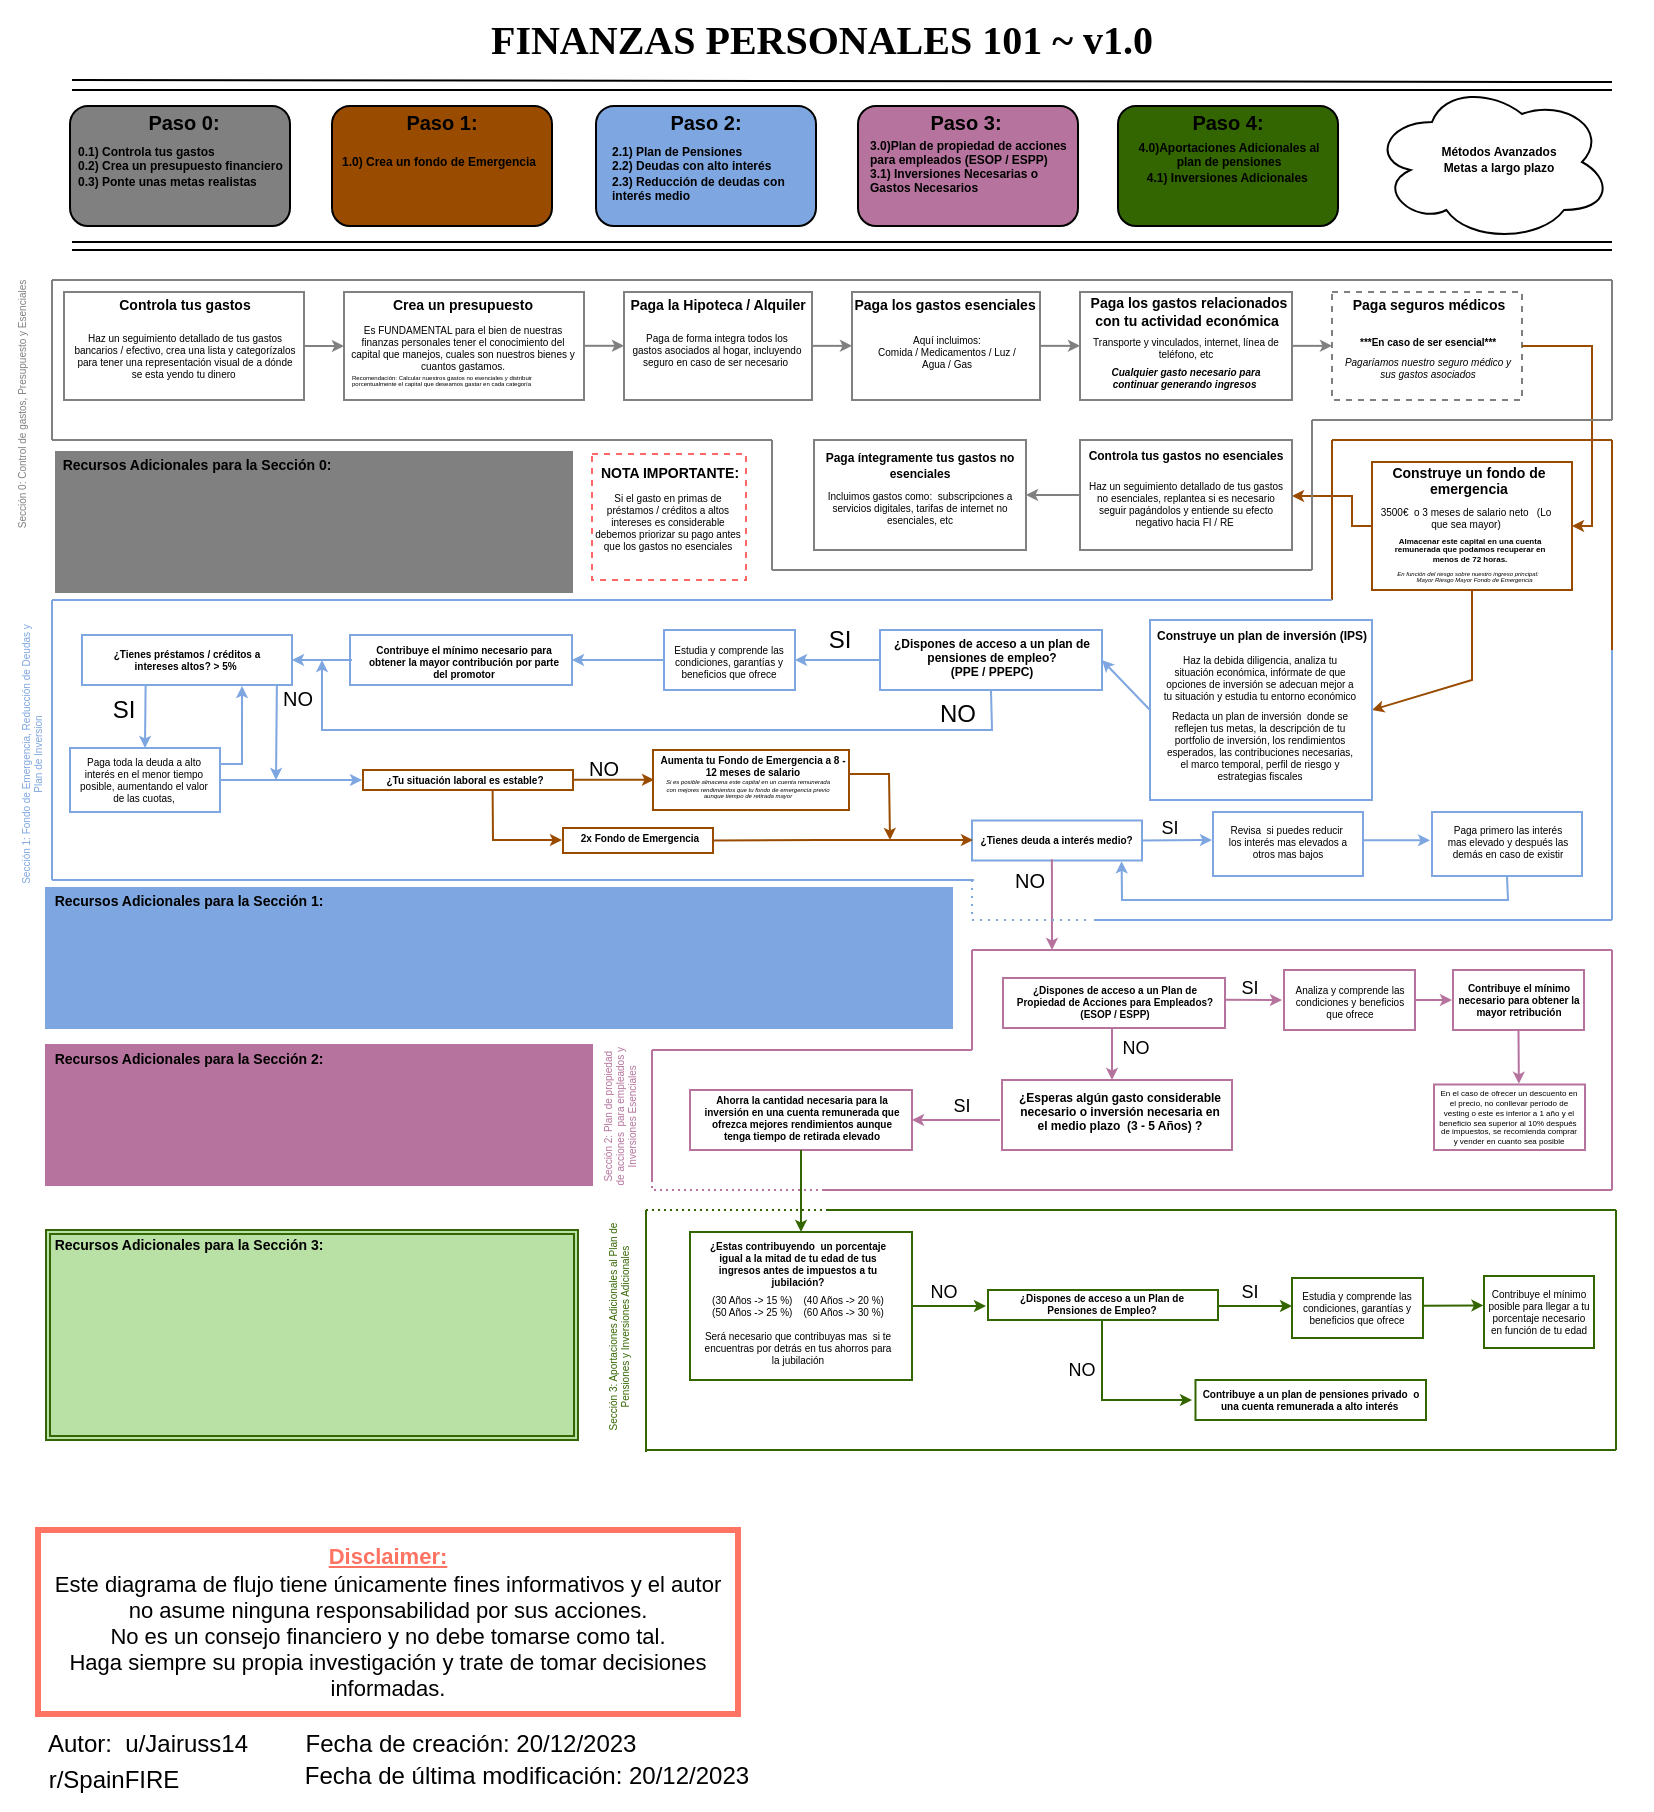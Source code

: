 <mxfile version="22.1.11" type="device">
  <diagram name="Página-1" id="54LPPitG9TOgVg8rzi4f">
    <mxGraphModel dx="954" dy="606" grid="1" gridSize="5" guides="1" tooltips="1" connect="1" arrows="1" fold="1" page="1" pageScale="1" pageWidth="1200" pageHeight="1920" math="0" shadow="0">
      <root>
        <mxCell id="0" />
        <mxCell id="1" parent="0" />
        <mxCell id="cvzFAE37gmTNGSHkUlID-195" value="" style="shape=ext;double=1;rounded=0;whiteSpace=wrap;html=1;strokeColor=#7EA6E0;fillColor=#7EA6E0;" parent="1" vertex="1">
          <mxGeometry x="35" y="459" width="453" height="70" as="geometry" />
        </mxCell>
        <mxCell id="cvzFAE37gmTNGSHkUlID-206" value="" style="rounded=0;whiteSpace=wrap;html=1;fillColor=none;strokeColor=#B5739D;" parent="1" vertex="1">
          <mxGeometry x="654" y="500" width="65.5" height="30" as="geometry" />
        </mxCell>
        <mxCell id="cvzFAE37gmTNGSHkUlID-183" value="" style="rounded=0;whiteSpace=wrap;html=1;fillColor=none;strokeColor=#7EA6E0;" parent="1" vertex="1">
          <mxGeometry x="618.5" y="421" width="75" height="32" as="geometry" />
        </mxCell>
        <mxCell id="cvzFAE37gmTNGSHkUlID-1" value="&lt;font size=&quot;1&quot; face=&quot;Tahoma&quot;&gt;&lt;b style=&quot;font-size: 20px;&quot;&gt;FINANZAS PERSONALES 101 ~ v1.0&amp;nbsp;&amp;nbsp;&lt;/b&gt;&lt;/font&gt;" style="text;html=1;strokeColor=none;fillColor=none;align=center;verticalAlign=middle;whiteSpace=wrap;rounded=0;" parent="1" vertex="1">
          <mxGeometry x="18" y="15" width="820" height="38" as="geometry" />
        </mxCell>
        <mxCell id="cvzFAE37gmTNGSHkUlID-2" value="&lt;div style=&quot;&quot;&gt;&lt;span style=&quot;font-size: 11px; color: rgb(255, 115, 99); background-color: initial;&quot;&gt;&lt;u style=&quot;&quot;&gt;&lt;b&gt;Disclaimer:&lt;/b&gt;&lt;/u&gt;&lt;/span&gt;&lt;/div&gt;&lt;font style=&quot;font-size: 11px;&quot;&gt;&lt;div style=&quot;&quot;&gt;Este diagrama de flujo tiene únicamente fines informativos y el autor no asume ninguna responsabilidad por sus acciones.&lt;/div&gt;&lt;div style=&quot;&quot;&gt;No es un consejo financiero y no debe tomarse como tal.&lt;/div&gt;&lt;div style=&quot;&quot;&gt;Haga siempre su propia investigación y trate de tomar decisiones informadas.&lt;/div&gt;&lt;/font&gt;" style="text;html=1;strokeColor=#FF7363;fillColor=none;align=center;verticalAlign=middle;whiteSpace=wrap;rounded=0;strokeWidth=3;" parent="1" vertex="1">
          <mxGeometry x="31" y="780" width="350" height="92" as="geometry" />
        </mxCell>
        <mxCell id="cvzFAE37gmTNGSHkUlID-3" value="Autor:&amp;nbsp; u/Jairuss14" style="text;html=1;strokeColor=none;fillColor=none;align=center;verticalAlign=middle;whiteSpace=wrap;rounded=0;" parent="1" vertex="1">
          <mxGeometry x="31" y="872" width="110" height="30" as="geometry" />
        </mxCell>
        <mxCell id="cvzFAE37gmTNGSHkUlID-4" value="r/SpainFIRE" style="text;html=1;strokeColor=none;fillColor=none;align=center;verticalAlign=middle;whiteSpace=wrap;rounded=0;" parent="1" vertex="1">
          <mxGeometry x="39" y="890" width="60" height="30" as="geometry" />
        </mxCell>
        <mxCell id="cvzFAE37gmTNGSHkUlID-5" value="Fecha de creación: 20/12/2023" style="text;html=1;strokeColor=none;fillColor=none;align=center;verticalAlign=middle;whiteSpace=wrap;rounded=0;" parent="1" vertex="1">
          <mxGeometry x="155" y="872" width="185" height="30" as="geometry" />
        </mxCell>
        <mxCell id="cvzFAE37gmTNGSHkUlID-6" value="Fecha de última modificación: 20/12/2023" style="text;html=1;strokeColor=none;fillColor=none;align=center;verticalAlign=middle;whiteSpace=wrap;rounded=0;" parent="1" vertex="1">
          <mxGeometry x="158" y="888" width="235" height="30" as="geometry" />
        </mxCell>
        <mxCell id="cvzFAE37gmTNGSHkUlID-7" value="" style="endArrow=none;html=1;rounded=0;" parent="1" edge="1">
          <mxGeometry width="50" height="50" relative="1" as="geometry">
            <mxPoint x="48" y="55" as="sourcePoint" />
            <mxPoint x="818" y="56" as="targetPoint" />
          </mxGeometry>
        </mxCell>
        <mxCell id="cvzFAE37gmTNGSHkUlID-8" value="" style="endArrow=none;html=1;rounded=0;" parent="1" edge="1">
          <mxGeometry width="50" height="50" relative="1" as="geometry">
            <mxPoint x="48" y="60" as="sourcePoint" />
            <mxPoint x="818" y="60" as="targetPoint" />
          </mxGeometry>
        </mxCell>
        <mxCell id="cvzFAE37gmTNGSHkUlID-9" value="" style="rounded=1;whiteSpace=wrap;html=1;fillColor=#808080;" parent="1" vertex="1">
          <mxGeometry x="47" y="68" width="110" height="60" as="geometry" />
        </mxCell>
        <mxCell id="cvzFAE37gmTNGSHkUlID-10" value="" style="endArrow=none;html=1;rounded=0;" parent="1" edge="1">
          <mxGeometry width="50" height="50" relative="1" as="geometry">
            <mxPoint x="48" y="136" as="sourcePoint" />
            <mxPoint x="818" y="136" as="targetPoint" />
          </mxGeometry>
        </mxCell>
        <mxCell id="cvzFAE37gmTNGSHkUlID-11" value="" style="endArrow=none;html=1;rounded=0;" parent="1" edge="1">
          <mxGeometry width="50" height="50" relative="1" as="geometry">
            <mxPoint x="48" y="140" as="sourcePoint" />
            <mxPoint x="818" y="140" as="targetPoint" />
          </mxGeometry>
        </mxCell>
        <mxCell id="cvzFAE37gmTNGSHkUlID-22" value="" style="rounded=1;whiteSpace=wrap;html=1;fillColor=#994C00;" parent="1" vertex="1">
          <mxGeometry x="178" y="68" width="110" height="60" as="geometry" />
        </mxCell>
        <mxCell id="cvzFAE37gmTNGSHkUlID-23" value="" style="rounded=1;whiteSpace=wrap;html=1;fillColor=#7EA6E0;" parent="1" vertex="1">
          <mxGeometry x="310" y="68" width="110" height="60" as="geometry" />
        </mxCell>
        <mxCell id="cvzFAE37gmTNGSHkUlID-24" value="" style="rounded=1;whiteSpace=wrap;html=1;fillColor=#B5739D;" parent="1" vertex="1">
          <mxGeometry x="441" y="68" width="110" height="60" as="geometry" />
        </mxCell>
        <mxCell id="cvzFAE37gmTNGSHkUlID-25" value="" style="rounded=1;whiteSpace=wrap;html=1;fillColor=#336600;" parent="1" vertex="1">
          <mxGeometry x="571" y="68" width="110" height="60" as="geometry" />
        </mxCell>
        <mxCell id="cvzFAE37gmTNGSHkUlID-26" value="" style="ellipse;shape=cloud;whiteSpace=wrap;html=1;" parent="1" vertex="1">
          <mxGeometry x="698" y="56" width="120" height="80" as="geometry" />
        </mxCell>
        <mxCell id="cvzFAE37gmTNGSHkUlID-29" value="&lt;h1 style=&quot;border-color: var(--border-color); line-height: 0%;&quot;&gt;&lt;font style=&quot;border-color: var(--border-color); font-size: 10px;&quot;&gt;Paso 0:&lt;/font&gt;&lt;/h1&gt;&lt;p style=&quot;border-color: var(--border-color); text-align: left;&quot;&gt;&lt;/p&gt;&lt;ul style=&quot;border-color: var(--border-color); text-align: left; font-size: 8px;&quot;&gt;&lt;/ul&gt;" style="text;html=1;strokeColor=none;fillColor=none;align=center;verticalAlign=middle;whiteSpace=wrap;rounded=0;" parent="1" vertex="1">
          <mxGeometry x="84" y="66" width="40" height="15" as="geometry" />
        </mxCell>
        <mxCell id="cvzFAE37gmTNGSHkUlID-32" value="&lt;div style=&quot;font-size: 6px;&quot;&gt;&lt;span style=&quot;background-color: initial;&quot;&gt;&lt;font style=&quot;font-size: 6px;&quot;&gt;&lt;b style=&quot;&quot;&gt;0.1) Controla tus gastos&lt;/b&gt;&lt;/font&gt;&lt;/span&gt;&lt;/div&gt;&lt;div style=&quot;font-size: 6px;&quot;&gt;&lt;span style=&quot;background-color: initial;&quot;&gt;&lt;font style=&quot;font-size: 6px;&quot;&gt;&lt;b&gt;0.2) Crea un presupuesto financiero&lt;/b&gt;&lt;/font&gt;&lt;/span&gt;&lt;/div&gt;&lt;div style=&quot;font-size: 6px;&quot;&gt;&lt;font style=&quot;font-size: 6px;&quot;&gt;&lt;b&gt;0.3) Ponte unas metas realistas&lt;/b&gt;&lt;/font&gt;&lt;/div&gt;&lt;div style=&quot;font-size: 6px;&quot;&gt;&lt;br&gt;&lt;/div&gt;" style="text;html=1;strokeColor=none;fillColor=none;align=left;verticalAlign=middle;whiteSpace=wrap;rounded=0;" parent="1" vertex="1">
          <mxGeometry x="48.5" y="82" width="126.5" height="40" as="geometry" />
        </mxCell>
        <mxCell id="cvzFAE37gmTNGSHkUlID-33" value="&lt;h1 style=&quot;border-color: var(--border-color); line-height: 0%;&quot;&gt;&lt;font style=&quot;border-color: var(--border-color); font-size: 10px;&quot;&gt;Paso 1:&lt;/font&gt;&lt;/h1&gt;&lt;p style=&quot;border-color: var(--border-color); text-align: left;&quot;&gt;&lt;/p&gt;&lt;ul style=&quot;border-color: var(--border-color); text-align: left; font-size: 8px;&quot;&gt;&lt;/ul&gt;" style="text;html=1;strokeColor=none;fillColor=none;align=center;verticalAlign=middle;whiteSpace=wrap;rounded=0;" parent="1" vertex="1">
          <mxGeometry x="213" y="66" width="40" height="15" as="geometry" />
        </mxCell>
        <mxCell id="cvzFAE37gmTNGSHkUlID-34" value="&lt;div style=&quot;font-size: 6px;&quot;&gt;&lt;span style=&quot;background-color: initial;&quot;&gt;&lt;font style=&quot;font-size: 6px;&quot;&gt;&lt;b style=&quot;&quot;&gt;1.0) Crea un fondo de Emergencia&lt;/b&gt;&lt;/font&gt;&lt;/span&gt;&lt;/div&gt;&lt;div style=&quot;font-size: 6px;&quot;&gt;&lt;br&gt;&lt;/div&gt;" style="text;html=1;strokeColor=none;fillColor=none;align=left;verticalAlign=middle;whiteSpace=wrap;rounded=0;" parent="1" vertex="1">
          <mxGeometry x="180.5" y="80" width="126.5" height="40" as="geometry" />
        </mxCell>
        <mxCell id="cvzFAE37gmTNGSHkUlID-35" value="&lt;h1 style=&quot;border-color: var(--border-color); line-height: 0%;&quot;&gt;&lt;font style=&quot;border-color: var(--border-color); font-size: 10px;&quot;&gt;Paso 2:&lt;/font&gt;&lt;/h1&gt;&lt;p style=&quot;border-color: var(--border-color); text-align: left;&quot;&gt;&lt;/p&gt;&lt;ul style=&quot;border-color: var(--border-color); text-align: left; font-size: 8px;&quot;&gt;&lt;/ul&gt;" style="text;html=1;strokeColor=none;fillColor=none;align=center;verticalAlign=middle;whiteSpace=wrap;rounded=0;" parent="1" vertex="1">
          <mxGeometry x="345" y="66" width="40" height="15" as="geometry" />
        </mxCell>
        <mxCell id="cvzFAE37gmTNGSHkUlID-36" value="&lt;div style=&quot;font-size: 6px;&quot;&gt;&lt;div style=&quot;border-color: var(--border-color);&quot;&gt;&lt;br&gt;&lt;/div&gt;&lt;/div&gt;&lt;div style=&quot;font-size: 6px;&quot;&gt;&lt;div style=&quot;border-color: var(--border-color); text-align: left;&quot;&gt;&lt;b style=&quot;background-color: initial; border-color: var(--border-color); text-align: center;&quot;&gt;2.1) Plan de Pensiones&lt;/b&gt;&lt;br&gt;&lt;/div&gt;&lt;/div&gt;&lt;div style=&quot;text-align: left; font-size: 6px;&quot;&gt;&lt;font style=&quot;font-size: 6px;&quot;&gt;&lt;div style=&quot;border-color: var(--border-color);&quot;&gt;&lt;b style=&quot;border-color: var(--border-color); text-align: center;&quot;&gt;2.2) Deudas con alto interés&amp;nbsp;&lt;/b&gt;&lt;/div&gt;&lt;/font&gt;&lt;/div&gt;&lt;div style=&quot;text-align: left; font-size: 6px;&quot;&gt;&lt;font style=&quot;font-size: 6px;&quot;&gt;&lt;b style=&quot;&quot;&gt;2.3) Reducción de deudas con interés medio&amp;nbsp;&amp;nbsp;&lt;/b&gt;&lt;/font&gt;&lt;/div&gt;&lt;div style=&quot;font-size: 6px;&quot;&gt;&lt;br&gt;&lt;/div&gt;" style="text;html=1;strokeColor=none;fillColor=none;align=center;verticalAlign=middle;whiteSpace=wrap;rounded=0;" parent="1" vertex="1">
          <mxGeometry x="316.5" y="82" width="98.5" height="40" as="geometry" />
        </mxCell>
        <mxCell id="cvzFAE37gmTNGSHkUlID-37" value="&lt;h1 style=&quot;border-color: var(--border-color); line-height: 0%;&quot;&gt;&lt;font style=&quot;border-color: var(--border-color); font-size: 10px;&quot;&gt;Paso 3:&lt;/font&gt;&lt;/h1&gt;&lt;p style=&quot;border-color: var(--border-color); text-align: left;&quot;&gt;&lt;/p&gt;&lt;ul style=&quot;border-color: var(--border-color); text-align: left; font-size: 8px;&quot;&gt;&lt;/ul&gt;" style="text;html=1;strokeColor=none;fillColor=none;align=center;verticalAlign=middle;whiteSpace=wrap;rounded=0;" parent="1" vertex="1">
          <mxGeometry x="475" y="66" width="40" height="15" as="geometry" />
        </mxCell>
        <mxCell id="cvzFAE37gmTNGSHkUlID-38" value="&lt;div style=&quot;font-size: 6px;&quot;&gt;&lt;span style=&quot;background-color: initial;&quot;&gt;&lt;font style=&quot;&quot;&gt;&lt;b&gt;3.0)Plan de propiedad de acciones para empleados (ESOP / ESPP)&lt;/b&gt;&lt;br&gt;&lt;/font&gt;&lt;/span&gt;&lt;/div&gt;&lt;div style=&quot;font-size: 6px;&quot;&gt;&lt;span style=&quot;background-color: initial;&quot;&gt;&lt;font style=&quot;font-size: 6px;&quot;&gt;&lt;b style=&quot;&quot;&gt;3.1) Inversiones Necesarias o Gastos Necesarios&amp;nbsp;&lt;/b&gt;&lt;/font&gt;&lt;/span&gt;&lt;/div&gt;&lt;div style=&quot;font-size: 6px;&quot;&gt;&lt;br&gt;&lt;/div&gt;" style="text;html=1;strokeColor=none;fillColor=none;align=left;verticalAlign=middle;whiteSpace=wrap;rounded=0;" parent="1" vertex="1">
          <mxGeometry x="444.5" y="82" width="106.5" height="40" as="geometry" />
        </mxCell>
        <mxCell id="cvzFAE37gmTNGSHkUlID-39" value="&lt;h1 style=&quot;border-color: var(--border-color); line-height: 0%;&quot;&gt;&lt;font style=&quot;border-color: var(--border-color); font-size: 10px;&quot;&gt;Paso 4:&lt;/font&gt;&lt;/h1&gt;&lt;p style=&quot;border-color: var(--border-color); text-align: left;&quot;&gt;&lt;/p&gt;&lt;ul style=&quot;border-color: var(--border-color); text-align: left; font-size: 8px;&quot;&gt;&lt;/ul&gt;" style="text;html=1;strokeColor=none;fillColor=none;align=center;verticalAlign=middle;whiteSpace=wrap;rounded=0;" parent="1" vertex="1">
          <mxGeometry x="606" y="66" width="40" height="15" as="geometry" />
        </mxCell>
        <mxCell id="cvzFAE37gmTNGSHkUlID-40" value="&lt;div style=&quot;font-size: 6px;&quot;&gt;&lt;span style=&quot;background-color: initial;&quot;&gt;&lt;font style=&quot;font-size: 6px;&quot;&gt;&lt;b style=&quot;&quot;&gt;4.0)Aportaciones Adicionales al plan de pensiones&lt;/b&gt;&lt;/font&gt;&lt;/span&gt;&lt;/div&gt;&lt;div style=&quot;font-size: 6px;&quot;&gt;&lt;span style=&quot;background-color: initial;&quot;&gt;&lt;font style=&quot;font-size: 6px;&quot;&gt;&lt;b style=&quot;&quot;&gt;4.1) Inversiones Adicionales&amp;nbsp;&lt;/b&gt;&lt;/font&gt;&lt;/span&gt;&lt;/div&gt;&lt;div style=&quot;font-size: 6px;&quot;&gt;&lt;br&gt;&lt;/div&gt;" style="text;html=1;strokeColor=none;fillColor=none;align=center;verticalAlign=middle;whiteSpace=wrap;rounded=0;" parent="1" vertex="1">
          <mxGeometry x="576.5" y="80" width="98.5" height="40" as="geometry" />
        </mxCell>
        <mxCell id="cvzFAE37gmTNGSHkUlID-41" value="&lt;div style=&quot;font-size: 6px;&quot;&gt;&lt;b&gt;Métodos Avanzados&lt;/b&gt;&lt;/div&gt;&lt;div style=&quot;font-size: 6px;&quot;&gt;&lt;b&gt;Metas a largo plazo&lt;/b&gt;&lt;/div&gt;" style="text;html=1;strokeColor=none;fillColor=none;align=center;verticalAlign=middle;whiteSpace=wrap;rounded=0;" parent="1" vertex="1">
          <mxGeometry x="711.5" y="75" width="98.5" height="40" as="geometry" />
        </mxCell>
        <mxCell id="cvzFAE37gmTNGSHkUlID-44" value="" style="rounded=0;whiteSpace=wrap;html=1;fillColor=none;strokeColor=#808080;" parent="1" vertex="1">
          <mxGeometry x="44" y="161" width="120" height="54" as="geometry" />
        </mxCell>
        <mxCell id="cvzFAE37gmTNGSHkUlID-45" value="" style="endArrow=none;html=1;rounded=0;strokeColor=#808080;" parent="1" edge="1">
          <mxGeometry width="50" height="50" relative="1" as="geometry">
            <mxPoint x="38" y="235" as="sourcePoint" />
            <mxPoint x="38" y="155" as="targetPoint" />
          </mxGeometry>
        </mxCell>
        <mxCell id="cvzFAE37gmTNGSHkUlID-46" value="" style="endArrow=none;html=1;rounded=0;strokeColor=#808080;" parent="1" edge="1">
          <mxGeometry width="50" height="50" relative="1" as="geometry">
            <mxPoint x="818" y="155" as="sourcePoint" />
            <mxPoint x="38" y="155" as="targetPoint" />
          </mxGeometry>
        </mxCell>
        <mxCell id="cvzFAE37gmTNGSHkUlID-50" value="Haz un seguimiento detallado de tus gastos bancarios / efectivo, crea una lista y categorízalos para tener una representación visual de a dónde se esta yendo tu dinero " style="text;strokeColor=none;fillColor=none;align=center;verticalAlign=bottom;whiteSpace=wrap;rounded=0;fontSize=5;" parent="1" vertex="1">
          <mxGeometry x="47" y="177.5" width="115" height="29" as="geometry" />
        </mxCell>
        <mxCell id="cvzFAE37gmTNGSHkUlID-51" value="&lt;font style=&quot;font-size: 7px;&quot;&gt;&lt;b&gt;Controla tus gastos&lt;/b&gt;&lt;/font&gt;" style="text;html=1;strokeColor=none;fillColor=none;align=center;verticalAlign=middle;whiteSpace=wrap;rounded=0;" parent="1" vertex="1">
          <mxGeometry x="44.5" y="161" width="119" height="10" as="geometry" />
        </mxCell>
        <mxCell id="cvzFAE37gmTNGSHkUlID-52" value="" style="rounded=0;whiteSpace=wrap;html=1;fillColor=none;strokeColor=#808080;" parent="1" vertex="1">
          <mxGeometry x="184" y="161" width="120" height="54" as="geometry" />
        </mxCell>
        <mxCell id="cvzFAE37gmTNGSHkUlID-53" value="" style="endArrow=classic;html=1;rounded=0;exitX=1;exitY=0.5;exitDx=0;exitDy=0;entryX=0;entryY=0.5;entryDx=0;entryDy=0;fontColor=#808080;strokeColor=#808080;endSize=3;" parent="1" source="cvzFAE37gmTNGSHkUlID-44" target="cvzFAE37gmTNGSHkUlID-52" edge="1">
          <mxGeometry width="50" height="50" relative="1" as="geometry">
            <mxPoint x="143" y="225" as="sourcePoint" />
            <mxPoint x="193" y="175" as="targetPoint" />
          </mxGeometry>
        </mxCell>
        <mxCell id="cvzFAE37gmTNGSHkUlID-54" value="&lt;font style=&quot;font-size: 7px;&quot;&gt;&lt;b&gt;Crea un presupuesto&lt;/b&gt;&lt;/font&gt;" style="text;html=1;strokeColor=none;fillColor=none;align=center;verticalAlign=middle;whiteSpace=wrap;rounded=0;" parent="1" vertex="1">
          <mxGeometry x="184" y="161" width="119" height="10" as="geometry" />
        </mxCell>
        <mxCell id="cvzFAE37gmTNGSHkUlID-55" value="Es FUNDAMENTAL para el bien de nuestras finanzas personales tener el conocimiento del capital que manejos, cuales son nuestros bienes y cuantos gastamos.&#xa;" style="text;strokeColor=none;fillColor=none;align=center;verticalAlign=bottom;whiteSpace=wrap;rounded=0;fontSize=5;" parent="1" vertex="1">
          <mxGeometry x="186" y="180" width="115" height="29" as="geometry" />
        </mxCell>
        <mxCell id="cvzFAE37gmTNGSHkUlID-56" value="Recomendación: Calcular nuestros gastos no esenciales y distribuir porcentualmente el capital que deseamos gastar en cada categoría " style="text;strokeColor=none;fillColor=none;align=left;verticalAlign=bottom;whiteSpace=wrap;rounded=0;fontSize=3;" parent="1" vertex="1">
          <mxGeometry x="186" y="200" width="115" height="11.5" as="geometry" />
        </mxCell>
        <mxCell id="cvzFAE37gmTNGSHkUlID-57" value="" style="endArrow=classic;html=1;rounded=0;exitX=1;exitY=0.5;exitDx=0;exitDy=0;entryX=0;entryY=0.5;entryDx=0;entryDy=0;fontColor=#808080;strokeColor=#808080;endSize=3;" parent="1" edge="1">
          <mxGeometry width="50" height="50" relative="1" as="geometry">
            <mxPoint x="304" y="187.9" as="sourcePoint" />
            <mxPoint x="324" y="187.9" as="targetPoint" />
          </mxGeometry>
        </mxCell>
        <mxCell id="cvzFAE37gmTNGSHkUlID-58" value="" style="rounded=0;whiteSpace=wrap;html=1;fillColor=none;strokeColor=#808080;" parent="1" vertex="1">
          <mxGeometry x="324" y="161" width="94" height="54" as="geometry" />
        </mxCell>
        <mxCell id="cvzFAE37gmTNGSHkUlID-59" value="&lt;font style=&quot;font-size: 7px;&quot;&gt;&lt;b&gt;Paga la Hipoteca / Alquiler&amp;nbsp;&lt;/b&gt;&lt;/font&gt;" style="text;html=1;strokeColor=none;fillColor=none;align=center;verticalAlign=middle;whiteSpace=wrap;rounded=0;" parent="1" vertex="1">
          <mxGeometry x="325" y="161" width="94" height="10" as="geometry" />
        </mxCell>
        <mxCell id="cvzFAE37gmTNGSHkUlID-60" value="Paga de forma integra todos los gastos asociados al hogar, incluyendo seguro en caso de ser necesario " style="text;strokeColor=none;fillColor=none;align=center;verticalAlign=bottom;whiteSpace=wrap;rounded=0;fontSize=5;" parent="1" vertex="1">
          <mxGeometry x="327" y="171.5" width="87" height="29" as="geometry" />
        </mxCell>
        <mxCell id="cvzFAE37gmTNGSHkUlID-62" value="" style="endArrow=classic;html=1;rounded=0;exitX=1;exitY=0.5;exitDx=0;exitDy=0;entryX=0;entryY=0.5;entryDx=0;entryDy=0;fontColor=#808080;strokeColor=#808080;endSize=3;" parent="1" edge="1">
          <mxGeometry width="50" height="50" relative="1" as="geometry">
            <mxPoint x="418" y="187.93" as="sourcePoint" />
            <mxPoint x="438" y="187.93" as="targetPoint" />
          </mxGeometry>
        </mxCell>
        <mxCell id="cvzFAE37gmTNGSHkUlID-63" value="" style="rounded=0;whiteSpace=wrap;html=1;fillColor=none;strokeColor=#808080;" parent="1" vertex="1">
          <mxGeometry x="438" y="161" width="94" height="54" as="geometry" />
        </mxCell>
        <mxCell id="cvzFAE37gmTNGSHkUlID-64" value="&lt;font style=&quot;font-size: 7px;&quot;&gt;&lt;b&gt;Paga los gastos esenciales&amp;nbsp;&lt;/b&gt;&lt;/font&gt;" style="text;html=1;strokeColor=none;fillColor=none;align=center;verticalAlign=middle;whiteSpace=wrap;rounded=0;" parent="1" vertex="1">
          <mxGeometry x="438" y="161" width="95" height="10" as="geometry" />
        </mxCell>
        <mxCell id="cvzFAE37gmTNGSHkUlID-65" value="Aquí incluimos:&#xa;Comida / Medicamentos / Luz / Agua / Gas" style="text;strokeColor=none;fillColor=none;align=center;verticalAlign=bottom;whiteSpace=wrap;rounded=0;fontSize=5;" parent="1" vertex="1">
          <mxGeometry x="450" y="172.5" width="71" height="29" as="geometry" />
        </mxCell>
        <mxCell id="cvzFAE37gmTNGSHkUlID-66" value="" style="endArrow=classic;html=1;rounded=0;exitX=1;exitY=0.5;exitDx=0;exitDy=0;entryX=0;entryY=0.5;entryDx=0;entryDy=0;fontColor=#808080;strokeColor=#808080;endSize=3;" parent="1" edge="1">
          <mxGeometry width="50" height="50" relative="1" as="geometry">
            <mxPoint x="532" y="187.93" as="sourcePoint" />
            <mxPoint x="552" y="187.93" as="targetPoint" />
          </mxGeometry>
        </mxCell>
        <mxCell id="cvzFAE37gmTNGSHkUlID-67" value="" style="rounded=0;whiteSpace=wrap;html=1;fillColor=none;strokeColor=#808080;" parent="1" vertex="1">
          <mxGeometry x="552" y="161" width="106" height="54" as="geometry" />
        </mxCell>
        <mxCell id="cvzFAE37gmTNGSHkUlID-68" value="Paga los gastos relacionados con tu actividad económica " style="text;strokeColor=none;fillColor=none;align=center;verticalAlign=middle;whiteSpace=wrap;rounded=0;fontSize=7;fontStyle=1" parent="1" vertex="1">
          <mxGeometry x="554" y="158" width="105" height="25" as="geometry" />
        </mxCell>
        <mxCell id="cvzFAE37gmTNGSHkUlID-69" value="Transporte y vinculados, internet, línea de teléfono, etc" style="text;strokeColor=none;fillColor=none;align=center;verticalAlign=bottom;whiteSpace=wrap;rounded=0;fontSize=5;" parent="1" vertex="1">
          <mxGeometry x="556" y="179.5" width="98" height="17.5" as="geometry" />
        </mxCell>
        <mxCell id="cvzFAE37gmTNGSHkUlID-70" value="Cualquier gasto necesario para continuar generando ingresos " style="text;strokeColor=none;fillColor=none;align=center;verticalAlign=bottom;whiteSpace=wrap;rounded=0;fontSize=5;fontStyle=3" parent="1" vertex="1">
          <mxGeometry x="556" y="194.5" width="98" height="17.5" as="geometry" />
        </mxCell>
        <mxCell id="cvzFAE37gmTNGSHkUlID-72" value="" style="rounded=0;whiteSpace=wrap;html=1;fillColor=none;strokeColor=#808080;dashed=1;" parent="1" vertex="1">
          <mxGeometry x="678" y="161" width="95" height="54" as="geometry" />
        </mxCell>
        <mxCell id="cvzFAE37gmTNGSHkUlID-73" value="" style="endArrow=classic;html=1;rounded=0;exitX=1;exitY=0.5;exitDx=0;exitDy=0;entryX=0;entryY=0.5;entryDx=0;entryDy=0;fontColor=#808080;strokeColor=#808080;endSize=3;" parent="1" edge="1">
          <mxGeometry width="50" height="50" relative="1" as="geometry">
            <mxPoint x="658" y="187.93" as="sourcePoint" />
            <mxPoint x="678" y="187.93" as="targetPoint" />
          </mxGeometry>
        </mxCell>
        <mxCell id="cvzFAE37gmTNGSHkUlID-75" value="&lt;font style=&quot;font-size: 7px;&quot;&gt;&lt;b&gt;Paga seguros médicos&lt;/b&gt;&lt;/font&gt;" style="text;html=1;strokeColor=none;fillColor=none;align=center;verticalAlign=middle;whiteSpace=wrap;rounded=0;" parent="1" vertex="1">
          <mxGeometry x="679" y="161" width="95" height="10" as="geometry" />
        </mxCell>
        <mxCell id="cvzFAE37gmTNGSHkUlID-76" value="Pagaríamos nuestro seguro médico y sus gastos asociados" style="text;strokeColor=none;fillColor=none;align=center;verticalAlign=bottom;whiteSpace=wrap;rounded=0;fontSize=5;fontStyle=2" parent="1" vertex="1">
          <mxGeometry x="681.5" y="190" width="88" height="16.5" as="geometry" />
        </mxCell>
        <mxCell id="cvzFAE37gmTNGSHkUlID-77" value="&lt;span style=&quot;color: rgb(0, 0, 0); font-family: Helvetica; font-size: 5px; font-style: normal; font-variant-ligatures: normal; font-variant-caps: normal; letter-spacing: normal; orphans: 2; text-align: center; text-indent: 0px; text-transform: none; widows: 2; word-spacing: 0px; -webkit-text-stroke-width: 0px; background-color: rgb(251, 251, 251); text-decoration-thickness: initial; text-decoration-style: initial; text-decoration-color: initial; float: none; display: inline !important;&quot;&gt;&lt;b&gt;***En caso de ser esencial***&lt;/b&gt;&lt;/span&gt;" style="text;whiteSpace=wrap;html=1;" parent="1" vertex="1">
          <mxGeometry x="689.5" y="169.5" width="80" height="25" as="geometry" />
        </mxCell>
        <mxCell id="cvzFAE37gmTNGSHkUlID-78" value="" style="endArrow=classic;html=1;rounded=0;exitX=1;exitY=0.5;exitDx=0;exitDy=0;fontColor=#808080;strokeColor=#994C00;endSize=3;entryX=1;entryY=0.5;entryDx=0;entryDy=0;" parent="1" source="cvzFAE37gmTNGSHkUlID-72" target="cvzFAE37gmTNGSHkUlID-79" edge="1">
          <mxGeometry width="50" height="50" relative="1" as="geometry">
            <mxPoint x="774" y="188" as="sourcePoint" />
            <mxPoint x="763" y="245" as="targetPoint" />
            <Array as="points">
              <mxPoint x="808" y="188" />
              <mxPoint x="808" y="210" />
              <mxPoint x="808" y="235" />
              <mxPoint x="808" y="278" />
              <mxPoint x="803" y="278" />
            </Array>
          </mxGeometry>
        </mxCell>
        <mxCell id="cvzFAE37gmTNGSHkUlID-79" value="" style="rounded=0;whiteSpace=wrap;html=1;fillColor=none;strokeColor=#994C00;" parent="1" vertex="1">
          <mxGeometry x="698" y="246" width="100" height="64" as="geometry" />
        </mxCell>
        <mxCell id="cvzFAE37gmTNGSHkUlID-80" value="" style="endArrow=classic;html=1;rounded=0;fontColor=#808080;strokeColor=#994C00;endSize=3;exitX=0;exitY=0.5;exitDx=0;exitDy=0;" parent="1" source="cvzFAE37gmTNGSHkUlID-79" edge="1">
          <mxGeometry width="50" height="50" relative="1" as="geometry">
            <mxPoint x="677.335" y="259.76" as="sourcePoint" />
            <mxPoint x="658" y="263" as="targetPoint" />
            <Array as="points">
              <mxPoint x="693" y="278" />
              <mxPoint x="688" y="278" />
              <mxPoint x="688" y="273" />
              <mxPoint x="688" y="263" />
              <mxPoint x="678" y="263" />
            </Array>
          </mxGeometry>
        </mxCell>
        <mxCell id="cvzFAE37gmTNGSHkUlID-81" value="Construye un fondo de emergencia&#xa;" style="text;strokeColor=none;fillColor=none;align=center;verticalAlign=middle;whiteSpace=wrap;rounded=0;fontStyle=1;fontSize=7;" parent="1" vertex="1">
          <mxGeometry x="699" y="255" width="95" height="10" as="geometry" />
        </mxCell>
        <mxCell id="cvzFAE37gmTNGSHkUlID-82" value="En función del riesgo sobre nuestro ingreso principal:         Mayor Riesgo Mayor Fondo de Emergencia" style="text;strokeColor=none;fillColor=none;align=center;verticalAlign=bottom;whiteSpace=wrap;rounded=0;fontSize=3;fontStyle=2" parent="1" vertex="1">
          <mxGeometry x="701.5" y="302" width="88" height="7.5" as="geometry" />
        </mxCell>
        <mxCell id="cvzFAE37gmTNGSHkUlID-84" value="3500€  o 3 meses de salario neto   (Lo que sea mayor)" style="text;strokeColor=none;fillColor=none;align=center;verticalAlign=bottom;whiteSpace=wrap;rounded=0;fontSize=5;fontStyle=0" parent="1" vertex="1">
          <mxGeometry x="701" y="265.75" width="88" height="16.5" as="geometry" />
        </mxCell>
        <mxCell id="cvzFAE37gmTNGSHkUlID-85" value="Almacenar este capital en una cuenta remunerada que podamos recuperar en menos de 72 horas." style="text;strokeColor=none;fillColor=none;align=center;verticalAlign=bottom;whiteSpace=wrap;rounded=0;fontSize=4;fontStyle=1" parent="1" vertex="1">
          <mxGeometry x="702.5" y="283.25" width="88" height="16.5" as="geometry" />
        </mxCell>
        <mxCell id="cvzFAE37gmTNGSHkUlID-91" value="" style="edgeStyle=orthogonalEdgeStyle;rounded=0;orthogonalLoop=1;jettySize=auto;html=1;endSize=3;strokeColor=#808080;" parent="1" source="cvzFAE37gmTNGSHkUlID-86" target="cvzFAE37gmTNGSHkUlID-90" edge="1">
          <mxGeometry relative="1" as="geometry" />
        </mxCell>
        <mxCell id="cvzFAE37gmTNGSHkUlID-86" value="" style="rounded=0;whiteSpace=wrap;html=1;fillColor=none;strokeColor=#808080;" parent="1" vertex="1">
          <mxGeometry x="552" y="235" width="106" height="55" as="geometry" />
        </mxCell>
        <mxCell id="cvzFAE37gmTNGSHkUlID-87" value="Controla tus gastos no esenciales" style="text;strokeColor=none;fillColor=none;align=center;verticalAlign=middle;whiteSpace=wrap;rounded=0;fontSize=6;fontStyle=1" parent="1" vertex="1">
          <mxGeometry x="553" y="235" width="103.75" height="16" as="geometry" />
        </mxCell>
        <mxCell id="cvzFAE37gmTNGSHkUlID-89" value="Haz un seguimiento detallado de tus gastos no esenciales, replantea si es necesario seguir pagándolos y entiende su efecto negativo hacia FI / RE " style="text;strokeColor=none;fillColor=none;align=center;verticalAlign=bottom;whiteSpace=wrap;rounded=0;fontSize=5;" parent="1" vertex="1">
          <mxGeometry x="555" y="247" width="100" height="34" as="geometry" />
        </mxCell>
        <mxCell id="cvzFAE37gmTNGSHkUlID-90" value="" style="rounded=0;whiteSpace=wrap;html=1;fillColor=none;strokeColor=#808080;" parent="1" vertex="1">
          <mxGeometry x="419" y="235" width="106" height="55" as="geometry" />
        </mxCell>
        <mxCell id="cvzFAE37gmTNGSHkUlID-92" value="Paga íntegramente tus gastos no esenciales" style="text;strokeColor=none;fillColor=none;align=center;verticalAlign=middle;whiteSpace=wrap;rounded=0;fontSize=6;fontStyle=1" parent="1" vertex="1">
          <mxGeometry x="420" y="240" width="103.75" height="16" as="geometry" />
        </mxCell>
        <mxCell id="cvzFAE37gmTNGSHkUlID-93" value="Incluimos gastos como:  subscripciones a servicios digitales, tarifas de internet no esenciales, etc" style="text;strokeColor=none;fillColor=none;align=center;verticalAlign=bottom;whiteSpace=wrap;rounded=0;fontSize=5;" parent="1" vertex="1">
          <mxGeometry x="422" y="259" width="100" height="21" as="geometry" />
        </mxCell>
        <mxCell id="cvzFAE37gmTNGSHkUlID-94" value="" style="endArrow=none;html=1;rounded=0;strokeColor=#808080;" parent="1" edge="1">
          <mxGeometry width="50" height="50" relative="1" as="geometry">
            <mxPoint x="398" y="235" as="sourcePoint" />
            <mxPoint x="38" y="235" as="targetPoint" />
          </mxGeometry>
        </mxCell>
        <mxCell id="cvzFAE37gmTNGSHkUlID-95" value="" style="endArrow=none;html=1;rounded=0;strokeColor=#808080;" parent="1" edge="1">
          <mxGeometry width="50" height="50" relative="1" as="geometry">
            <mxPoint x="398" y="300" as="sourcePoint" />
            <mxPoint x="398" y="235" as="targetPoint" />
          </mxGeometry>
        </mxCell>
        <mxCell id="cvzFAE37gmTNGSHkUlID-96" value="" style="endArrow=none;html=1;rounded=0;strokeColor=#808080;" parent="1" edge="1">
          <mxGeometry width="50" height="50" relative="1" as="geometry">
            <mxPoint x="668" y="300" as="sourcePoint" />
            <mxPoint x="398" y="300" as="targetPoint" />
          </mxGeometry>
        </mxCell>
        <mxCell id="cvzFAE37gmTNGSHkUlID-97" value="" style="endArrow=none;html=1;rounded=0;strokeColor=#808080;" parent="1" edge="1">
          <mxGeometry width="50" height="50" relative="1" as="geometry">
            <mxPoint x="668" y="300" as="sourcePoint" />
            <mxPoint x="668" y="225" as="targetPoint" />
          </mxGeometry>
        </mxCell>
        <mxCell id="cvzFAE37gmTNGSHkUlID-98" value="" style="endArrow=none;html=1;rounded=0;strokeColor=#808080;" parent="1" edge="1">
          <mxGeometry width="50" height="50" relative="1" as="geometry">
            <mxPoint x="818" y="225" as="sourcePoint" />
            <mxPoint x="668" y="225" as="targetPoint" />
          </mxGeometry>
        </mxCell>
        <mxCell id="cvzFAE37gmTNGSHkUlID-99" value="" style="endArrow=none;html=1;rounded=0;strokeColor=#808080;" parent="1" edge="1">
          <mxGeometry width="50" height="50" relative="1" as="geometry">
            <mxPoint x="818" y="225" as="sourcePoint" />
            <mxPoint x="818" y="155" as="targetPoint" />
          </mxGeometry>
        </mxCell>
        <mxCell id="cvzFAE37gmTNGSHkUlID-100" value="&lt;font color=&quot;#808080&quot; style=&quot;font-size: 5px;&quot;&gt;Sección 0: Control de gastos, Presupuesto y Esenciales&lt;/font&gt;" style="text;html=1;strokeColor=none;fillColor=none;align=center;verticalAlign=middle;whiteSpace=wrap;rounded=0;rotation=270;" parent="1" vertex="1">
          <mxGeometry x="-45" y="209" width="132" height="16" as="geometry" />
        </mxCell>
        <mxCell id="cvzFAE37gmTNGSHkUlID-101" value="" style="endArrow=none;html=1;rounded=0;strokeColor=#994C00;" parent="1" edge="1">
          <mxGeometry width="50" height="50" relative="1" as="geometry">
            <mxPoint x="678" y="315" as="sourcePoint" />
            <mxPoint x="678" y="235" as="targetPoint" />
          </mxGeometry>
        </mxCell>
        <mxCell id="cvzFAE37gmTNGSHkUlID-102" value="" style="endArrow=none;html=1;rounded=0;strokeColor=#994C00;" parent="1" edge="1">
          <mxGeometry width="50" height="50" relative="1" as="geometry">
            <mxPoint x="818" y="235" as="sourcePoint" />
            <mxPoint x="678" y="235" as="targetPoint" />
          </mxGeometry>
        </mxCell>
        <mxCell id="cvzFAE37gmTNGSHkUlID-103" value="" style="endArrow=none;html=1;rounded=0;strokeColor=#994C00;" parent="1" edge="1">
          <mxGeometry width="50" height="50" relative="1" as="geometry">
            <mxPoint x="818" y="235" as="sourcePoint" />
            <mxPoint x="818" y="340" as="targetPoint" />
          </mxGeometry>
        </mxCell>
        <mxCell id="cvzFAE37gmTNGSHkUlID-105" value="" style="endArrow=none;html=1;rounded=0;strokeColor=#7EA6E0;" parent="1" edge="1">
          <mxGeometry width="50" height="50" relative="1" as="geometry">
            <mxPoint x="38" y="315" as="sourcePoint" />
            <mxPoint x="678" y="315" as="targetPoint" />
          </mxGeometry>
        </mxCell>
        <mxCell id="cvzFAE37gmTNGSHkUlID-108" value="" style="shape=ext;double=1;rounded=0;whiteSpace=wrap;html=1;strokeColor=#808080;fillColor=#808080;" parent="1" vertex="1">
          <mxGeometry x="40" y="241" width="258" height="70" as="geometry" />
        </mxCell>
        <mxCell id="cvzFAE37gmTNGSHkUlID-109" value="&lt;span style=&quot;font-size: 7px;&quot;&gt;&lt;b&gt;Recursos Adicionales para la Sección 0:&lt;/b&gt;&lt;/span&gt;" style="text;html=1;strokeColor=none;fillColor=none;align=center;verticalAlign=middle;whiteSpace=wrap;rounded=0;" parent="1" vertex="1">
          <mxGeometry x="39" y="241" width="143" height="10" as="geometry" />
        </mxCell>
        <mxCell id="cvzFAE37gmTNGSHkUlID-110" value="" style="endArrow=none;html=1;rounded=0;strokeColor=#7EA6E0;entryX=0.023;entryY=1;entryDx=0;entryDy=0;entryPerimeter=0;" parent="1" target="cvzFAE37gmTNGSHkUlID-114" edge="1">
          <mxGeometry width="50" height="50" relative="1" as="geometry">
            <mxPoint x="38" y="315" as="sourcePoint" />
            <mxPoint x="38" y="475" as="targetPoint" />
          </mxGeometry>
        </mxCell>
        <mxCell id="cvzFAE37gmTNGSHkUlID-111" value="" style="endArrow=classic;html=1;rounded=0;fontColor=#808080;strokeColor=#994C00;endSize=3;exitX=0.5;exitY=1;exitDx=0;exitDy=0;entryX=1;entryY=0.5;entryDx=0;entryDy=0;" parent="1" source="cvzFAE37gmTNGSHkUlID-79" target="cvzFAE37gmTNGSHkUlID-113" edge="1">
          <mxGeometry width="50" height="50" relative="1" as="geometry">
            <mxPoint x="763" y="367" as="sourcePoint" />
            <mxPoint x="723" y="345" as="targetPoint" />
            <Array as="points">
              <mxPoint x="748" y="330" />
              <mxPoint x="748" y="355" />
            </Array>
          </mxGeometry>
        </mxCell>
        <mxCell id="cvzFAE37gmTNGSHkUlID-113" value="" style="rounded=0;whiteSpace=wrap;html=1;fillColor=none;strokeColor=#7EA6E0;" parent="1" vertex="1">
          <mxGeometry x="587" y="325" width="111" height="90" as="geometry" />
        </mxCell>
        <mxCell id="cvzFAE37gmTNGSHkUlID-114" value="Sección 1: Fondo de Emergencia, Reducción de Deudas y Plan de Inversion&#xa;" style="text;strokeColor=none;fillColor=none;align=center;verticalAlign=middle;whiteSpace=wrap;rounded=0;rotation=270;fontSize=5;fontColor=#7EA6E0;" parent="1" vertex="1">
          <mxGeometry x="-36" y="384" width="132" height="16" as="geometry" />
        </mxCell>
        <mxCell id="cvzFAE37gmTNGSHkUlID-115" value="Construye un plan de inversión (IPS)" style="text;strokeColor=none;fillColor=none;align=center;verticalAlign=middle;whiteSpace=wrap;rounded=0;fontSize=6;fontStyle=1" parent="1" vertex="1">
          <mxGeometry x="588.25" y="325" width="109.75" height="16" as="geometry" />
        </mxCell>
        <mxCell id="cvzFAE37gmTNGSHkUlID-116" value="Haz la debida diligencia, analiza tu situación económica, infórmate de que opciones de inversión se adecuan mejor a tu situación y estudia tu entorno económico" style="text;strokeColor=none;fillColor=none;align=center;verticalAlign=bottom;whiteSpace=wrap;rounded=0;fontSize=5;" parent="1" vertex="1">
          <mxGeometry x="592" y="339" width="100" height="29" as="geometry" />
        </mxCell>
        <mxCell id="cvzFAE37gmTNGSHkUlID-118" value="Redacta un plan de inversión  donde se reflejen tus metas, la descripción de tu portfolio de inversión, los rendimientos esperados, las contribuciones necesarias, el marco temporal, perfil de riesgo y estrategias fiscales" style="text;strokeColor=none;fillColor=none;align=center;verticalAlign=bottom;whiteSpace=wrap;rounded=0;fontSize=5;" parent="1" vertex="1">
          <mxGeometry x="592" y="364" width="100" height="44" as="geometry" />
        </mxCell>
        <mxCell id="cvzFAE37gmTNGSHkUlID-119" style="edgeStyle=orthogonalEdgeStyle;rounded=0;orthogonalLoop=1;jettySize=auto;html=1;exitX=0.5;exitY=1;exitDx=0;exitDy=0;" parent="1" source="cvzFAE37gmTNGSHkUlID-113" target="cvzFAE37gmTNGSHkUlID-113" edge="1">
          <mxGeometry relative="1" as="geometry" />
        </mxCell>
        <mxCell id="cvzFAE37gmTNGSHkUlID-121" value="" style="rounded=0;whiteSpace=wrap;html=1;fillColor=none;strokeColor=#7EA6E0;" parent="1" vertex="1">
          <mxGeometry x="452" y="330" width="111" height="30" as="geometry" />
        </mxCell>
        <mxCell id="cvzFAE37gmTNGSHkUlID-122" value="" style="endArrow=classic;html=1;rounded=0;fontColor=#808080;strokeColor=#7EA6E0;endSize=3;exitX=0;exitY=0.5;exitDx=0;exitDy=0;entryX=1;entryY=0.5;entryDx=0;entryDy=0;" parent="1" source="cvzFAE37gmTNGSHkUlID-113" target="cvzFAE37gmTNGSHkUlID-121" edge="1">
          <mxGeometry width="50" height="50" relative="1" as="geometry">
            <mxPoint x="623" y="318" as="sourcePoint" />
            <mxPoint x="583" y="303" as="targetPoint" />
          </mxGeometry>
        </mxCell>
        <mxCell id="cvzFAE37gmTNGSHkUlID-124" value="¿Dispones de acceso a un plan de pensiones de empleo?&#xa;(PPE / PPEPC)" style="text;strokeColor=none;fillColor=none;align=center;verticalAlign=middle;whiteSpace=wrap;rounded=0;fontSize=6;fontStyle=1" parent="1" vertex="1">
          <mxGeometry x="453.5" y="333" width="108" height="21" as="geometry" />
        </mxCell>
        <mxCell id="cvzFAE37gmTNGSHkUlID-125" value="" style="endArrow=classic;html=1;rounded=0;fontColor=#808080;strokeColor=#7EA6E0;endSize=3;entryX=1;entryY=0.5;entryDx=0;entryDy=0;exitX=0;exitY=0.5;exitDx=0;exitDy=0;" parent="1" source="cvzFAE37gmTNGSHkUlID-121" target="cvzFAE37gmTNGSHkUlID-134" edge="1">
          <mxGeometry width="50" height="50" relative="1" as="geometry">
            <mxPoint x="452" y="320" as="sourcePoint" />
            <mxPoint x="393" y="345" as="targetPoint" />
          </mxGeometry>
        </mxCell>
        <mxCell id="cvzFAE37gmTNGSHkUlID-126" value="SI" style="text;html=1;strokeColor=none;fillColor=none;align=center;verticalAlign=middle;whiteSpace=wrap;rounded=0;" parent="1" vertex="1">
          <mxGeometry x="402" y="325" width="60" height="19" as="geometry" />
        </mxCell>
        <mxCell id="cvzFAE37gmTNGSHkUlID-129" value="NO" style="text;html=1;strokeColor=none;fillColor=none;align=center;verticalAlign=middle;whiteSpace=wrap;rounded=0;" parent="1" vertex="1">
          <mxGeometry x="461" y="357" width="60" height="30" as="geometry" />
        </mxCell>
        <mxCell id="cvzFAE37gmTNGSHkUlID-130" value="" style="endArrow=classic;html=1;rounded=0;fontColor=#808080;strokeColor=#7EA6E0;endSize=3;exitX=0.5;exitY=1;exitDx=0;exitDy=0;" parent="1" source="cvzFAE37gmTNGSHkUlID-121" edge="1">
          <mxGeometry width="50" height="50" relative="1" as="geometry">
            <mxPoint x="502" y="440" as="sourcePoint" />
            <mxPoint x="173" y="345" as="targetPoint" />
            <Array as="points">
              <mxPoint x="508" y="380" />
              <mxPoint x="338" y="380" />
              <mxPoint x="173" y="380" />
            </Array>
          </mxGeometry>
        </mxCell>
        <mxCell id="cvzFAE37gmTNGSHkUlID-132" value="" style="rounded=0;whiteSpace=wrap;html=1;fillColor=none;strokeColor=#7EA6E0;" parent="1" vertex="1">
          <mxGeometry x="187" y="332.5" width="111" height="25" as="geometry" />
        </mxCell>
        <mxCell id="cvzFAE37gmTNGSHkUlID-133" value="Contribuye el mínimo necesario para obtener la mayor contribución por parte del promotor" style="text;strokeColor=none;fillColor=none;align=center;verticalAlign=bottom;whiteSpace=wrap;rounded=0;fontSize=5;fontStyle=1" parent="1" vertex="1">
          <mxGeometry x="193.5" y="332" width="100" height="25" as="geometry" />
        </mxCell>
        <mxCell id="cvzFAE37gmTNGSHkUlID-134" value="" style="rounded=0;whiteSpace=wrap;html=1;fillColor=none;strokeColor=#7EA6E0;" parent="1" vertex="1">
          <mxGeometry x="344" y="330" width="65.5" height="30" as="geometry" />
        </mxCell>
        <mxCell id="cvzFAE37gmTNGSHkUlID-135" value="Estudia y comprende las condiciones, garantías y beneficios que ofrece" style="text;strokeColor=none;fillColor=none;align=center;verticalAlign=bottom;whiteSpace=wrap;rounded=0;fontSize=5;" parent="1" vertex="1">
          <mxGeometry x="345" y="331.5" width="62.75" height="25" as="geometry" />
        </mxCell>
        <mxCell id="cvzFAE37gmTNGSHkUlID-137" value="" style="endArrow=classic;html=1;rounded=0;fontColor=#808080;strokeColor=#7EA6E0;endSize=3;entryX=1;entryY=0.5;entryDx=0;entryDy=0;exitX=0;exitY=0.5;exitDx=0;exitDy=0;" parent="1" source="cvzFAE37gmTNGSHkUlID-134" target="cvzFAE37gmTNGSHkUlID-132" edge="1">
          <mxGeometry width="50" height="50" relative="1" as="geometry">
            <mxPoint x="343" y="343" as="sourcePoint" />
            <mxPoint x="298" y="370" as="targetPoint" />
          </mxGeometry>
        </mxCell>
        <mxCell id="cvzFAE37gmTNGSHkUlID-139" value="" style="rounded=0;whiteSpace=wrap;html=1;fillColor=none;strokeColor=#7EA6E0;" parent="1" vertex="1">
          <mxGeometry x="53" y="332.5" width="105" height="25" as="geometry" />
        </mxCell>
        <mxCell id="cvzFAE37gmTNGSHkUlID-140" value="" style="endArrow=classic;html=1;rounded=0;fontColor=#808080;strokeColor=#7EA6E0;endSize=3;exitX=0;exitY=0.5;exitDx=0;exitDy=0;" parent="1" edge="1">
          <mxGeometry width="50" height="50" relative="1" as="geometry">
            <mxPoint x="188" y="345" as="sourcePoint" />
            <mxPoint x="158" y="345" as="targetPoint" />
          </mxGeometry>
        </mxCell>
        <mxCell id="cvzFAE37gmTNGSHkUlID-143" value="¿Tienes préstamos / créditos a intereses altos? &gt; 5% " style="text;strokeColor=none;fillColor=none;align=center;verticalAlign=bottom;whiteSpace=wrap;rounded=0;fontSize=5;fontStyle=1" parent="1" vertex="1">
          <mxGeometry x="57.5" y="331" width="95" height="22" as="geometry" />
        </mxCell>
        <mxCell id="cvzFAE37gmTNGSHkUlID-144" value="" style="endArrow=classic;html=1;rounded=0;fontColor=#808080;strokeColor=#7EA6E0;endSize=3;exitX=0.303;exitY=0.981;exitDx=0;exitDy=0;exitPerimeter=0;entryX=0.5;entryY=0;entryDx=0;entryDy=0;" parent="1" source="cvzFAE37gmTNGSHkUlID-139" target="cvzFAE37gmTNGSHkUlID-146" edge="1">
          <mxGeometry width="50" height="50" relative="1" as="geometry">
            <mxPoint x="98" y="420" as="sourcePoint" />
            <mxPoint x="78" y="420" as="targetPoint" />
          </mxGeometry>
        </mxCell>
        <mxCell id="cvzFAE37gmTNGSHkUlID-146" value="" style="rounded=0;whiteSpace=wrap;html=1;fillColor=none;strokeColor=#7EA6E0;" parent="1" vertex="1">
          <mxGeometry x="47" y="389" width="75" height="32" as="geometry" />
        </mxCell>
        <mxCell id="cvzFAE37gmTNGSHkUlID-148" value="SI" style="text;html=1;strokeColor=none;fillColor=none;align=center;verticalAlign=middle;whiteSpace=wrap;rounded=0;" parent="1" vertex="1">
          <mxGeometry x="44" y="360" width="60" height="19" as="geometry" />
        </mxCell>
        <mxCell id="cvzFAE37gmTNGSHkUlID-149" value="&lt;font style=&quot;font-size: 10px;&quot;&gt;NO&lt;/font&gt;" style="text;html=1;strokeColor=none;fillColor=none;align=center;verticalAlign=middle;whiteSpace=wrap;rounded=0;" parent="1" vertex="1">
          <mxGeometry x="284" y="384" width="60" height="30" as="geometry" />
        </mxCell>
        <mxCell id="cvzFAE37gmTNGSHkUlID-150" value="Paga toda la deuda a alto interés en el menor tiempo posible, aumentando el valor de las cuotas," style="text;strokeColor=none;fillColor=none;align=center;verticalAlign=bottom;whiteSpace=wrap;rounded=0;fontSize=5;" parent="1" vertex="1">
          <mxGeometry x="51" y="391.5" width="66" height="27" as="geometry" />
        </mxCell>
        <mxCell id="cvzFAE37gmTNGSHkUlID-145" value="" style="endArrow=classic;html=1;rounded=0;fontColor=#808080;strokeColor=#7EA6E0;endSize=3;exitX=0.928;exitY=0.993;exitDx=0;exitDy=0;exitPerimeter=0;" parent="1" source="cvzFAE37gmTNGSHkUlID-139" edge="1">
          <mxGeometry width="50" height="50" relative="1" as="geometry">
            <mxPoint x="133" y="404.92" as="sourcePoint" />
            <mxPoint x="150" y="405" as="targetPoint" />
          </mxGeometry>
        </mxCell>
        <mxCell id="cvzFAE37gmTNGSHkUlID-153" value="" style="rounded=0;whiteSpace=wrap;html=1;fillColor=none;strokeColor=#994C00;" parent="1" vertex="1">
          <mxGeometry x="193.5" y="400" width="105" height="10" as="geometry" />
        </mxCell>
        <mxCell id="cvzFAE37gmTNGSHkUlID-154" value="¿Tu situación laboral es estable?" style="text;strokeColor=none;fillColor=none;align=center;verticalAlign=bottom;whiteSpace=wrap;rounded=0;fontSize=5;fontStyle=1" parent="1" vertex="1">
          <mxGeometry x="197" y="402" width="95" height="8" as="geometry" />
        </mxCell>
        <mxCell id="cvzFAE37gmTNGSHkUlID-155" value="" style="endArrow=classic;html=1;rounded=0;fontColor=#808080;strokeColor=#994C00;endSize=3;exitX=1;exitY=0.5;exitDx=0;exitDy=0;" parent="1" edge="1">
          <mxGeometry width="50" height="50" relative="1" as="geometry">
            <mxPoint x="298" y="404.88" as="sourcePoint" />
            <mxPoint x="339" y="404.88" as="targetPoint" />
          </mxGeometry>
        </mxCell>
        <mxCell id="cvzFAE37gmTNGSHkUlID-158" value="" style="endArrow=classic;html=1;rounded=0;fontColor=#808080;strokeColor=#994C00;endSize=3;exitX=0.522;exitY=1.034;exitDx=0;exitDy=0;exitPerimeter=0;" parent="1" edge="1">
          <mxGeometry width="50" height="50" relative="1" as="geometry">
            <mxPoint x="258.31" y="410.34" as="sourcePoint" />
            <mxPoint x="293" y="435" as="targetPoint" />
            <Array as="points">
              <mxPoint x="258.5" y="435" />
            </Array>
          </mxGeometry>
        </mxCell>
        <mxCell id="cvzFAE37gmTNGSHkUlID-161" value="" style="rounded=0;whiteSpace=wrap;html=1;fillColor=none;strokeColor=#994C00;" parent="1" vertex="1">
          <mxGeometry x="338.5" y="390" width="98" height="30" as="geometry" />
        </mxCell>
        <mxCell id="cvzFAE37gmTNGSHkUlID-162" value="Aumenta tu Fondo de Emergencia a 8 - 12 meses de salario" style="text;strokeColor=none;fillColor=none;align=center;verticalAlign=bottom;whiteSpace=wrap;rounded=0;fontSize=5;fontStyle=1" parent="1" vertex="1">
          <mxGeometry x="338.75" y="392.5" width="99.25" height="13" as="geometry" />
        </mxCell>
        <mxCell id="cvzFAE37gmTNGSHkUlID-163" value="Si es posible almacena este capital en un cuenta remunerada con mejores rendimientos que tu fondo de emergencia previo aunque tiempo de retirada mayor" style="text;strokeColor=none;fillColor=none;align=center;verticalAlign=bottom;whiteSpace=wrap;rounded=0;fontSize=3;fontStyle=2" parent="1" vertex="1">
          <mxGeometry x="342" y="410.5" width="88" height="7.5" as="geometry" />
        </mxCell>
        <mxCell id="cvzFAE37gmTNGSHkUlID-164" value="" style="rounded=0;whiteSpace=wrap;html=1;fillColor=none;strokeColor=#994C00;" parent="1" vertex="1">
          <mxGeometry x="293.5" y="429" width="75" height="12.5" as="geometry" />
        </mxCell>
        <mxCell id="cvzFAE37gmTNGSHkUlID-166" value="2x Fondo de Emergencia" style="text;strokeColor=none;fillColor=none;align=center;verticalAlign=bottom;whiteSpace=wrap;rounded=0;fontSize=5;fontStyle=1" parent="1" vertex="1">
          <mxGeometry x="298.5" y="431.25" width="66" height="8" as="geometry" />
        </mxCell>
        <mxCell id="cvzFAE37gmTNGSHkUlID-168" value="" style="endArrow=classic;html=1;rounded=0;fontColor=#808080;strokeColor=#994C00;endSize=3;exitX=1;exitY=0.5;exitDx=0;exitDy=0;" parent="1" edge="1">
          <mxGeometry width="50" height="50" relative="1" as="geometry">
            <mxPoint x="436.5" y="402" as="sourcePoint" />
            <mxPoint x="457" y="435" as="targetPoint" />
            <Array as="points">
              <mxPoint x="456.5" y="402" />
            </Array>
          </mxGeometry>
        </mxCell>
        <mxCell id="cvzFAE37gmTNGSHkUlID-171" value="" style="endArrow=classic;html=1;rounded=0;fontColor=#808080;strokeColor=#7EA6E0;endSize=3;exitX=1;exitY=0.5;exitDx=0;exitDy=0;" parent="1" source="cvzFAE37gmTNGSHkUlID-146" edge="1">
          <mxGeometry width="50" height="50" relative="1" as="geometry">
            <mxPoint x="155" y="362" as="sourcePoint" />
            <mxPoint x="193" y="405" as="targetPoint" />
          </mxGeometry>
        </mxCell>
        <mxCell id="cvzFAE37gmTNGSHkUlID-174" value="" style="rounded=0;whiteSpace=wrap;html=1;fillColor=none;strokeColor=#FF6666;dashed=1;" parent="1" vertex="1">
          <mxGeometry x="308" y="242" width="77" height="63" as="geometry" />
        </mxCell>
        <mxCell id="cvzFAE37gmTNGSHkUlID-175" value="&lt;font style=&quot;font-size: 7px;&quot;&gt;&lt;b&gt;NOTA IMPORTANTE:&lt;/b&gt;&lt;/font&gt;" style="text;html=1;strokeColor=none;fillColor=none;align=center;verticalAlign=middle;whiteSpace=wrap;rounded=0;" parent="1" vertex="1">
          <mxGeometry x="308" y="245" width="77.5" height="10" as="geometry" />
        </mxCell>
        <mxCell id="cvzFAE37gmTNGSHkUlID-176" value="Si el gasto en primas de préstamos / créditos a altos intereses es considerable debemos priorizar su pago antes que los gastos no esenciales" style="text;strokeColor=none;fillColor=none;align=center;verticalAlign=bottom;whiteSpace=wrap;rounded=0;fontSize=5;" parent="1" vertex="1">
          <mxGeometry x="308" y="263.5" width="76" height="29" as="geometry" />
        </mxCell>
        <mxCell id="cvzFAE37gmTNGSHkUlID-177" value="" style="rounded=0;whiteSpace=wrap;html=1;fillColor=none;strokeColor=#7EA6E0;" parent="1" vertex="1">
          <mxGeometry x="498" y="425.25" width="85" height="20" as="geometry" />
        </mxCell>
        <mxCell id="cvzFAE37gmTNGSHkUlID-178" value="¿Tienes deuda a interés medio? " style="text;strokeColor=none;fillColor=none;align=center;verticalAlign=bottom;whiteSpace=wrap;rounded=0;fontSize=5;fontStyle=1" parent="1" vertex="1">
          <mxGeometry x="499" y="425" width="84" height="15" as="geometry" />
        </mxCell>
        <mxCell id="cvzFAE37gmTNGSHkUlID-167" value="" style="endArrow=classic;html=1;rounded=0;fontColor=#808080;strokeColor=#994C00;endSize=3;exitX=1;exitY=0.5;exitDx=0;exitDy=0;" parent="1" source="cvzFAE37gmTNGSHkUlID-164" edge="1">
          <mxGeometry width="50" height="50" relative="1" as="geometry">
            <mxPoint x="388.5" y="440" as="sourcePoint" />
            <mxPoint x="498.5" y="435" as="targetPoint" />
            <Array as="points">
              <mxPoint x="421.5" y="435" />
            </Array>
          </mxGeometry>
        </mxCell>
        <mxCell id="cvzFAE37gmTNGSHkUlID-180" value="&lt;font style=&quot;font-size: 9px;&quot;&gt;SI&lt;/font&gt;" style="text;html=1;strokeColor=none;fillColor=none;align=center;verticalAlign=middle;whiteSpace=wrap;rounded=0;" parent="1" vertex="1">
          <mxGeometry x="588" y="418" width="18" height="19" as="geometry" />
        </mxCell>
        <mxCell id="cvzFAE37gmTNGSHkUlID-181" value="" style="endArrow=classic;html=1;rounded=0;fontColor=#808080;strokeColor=#7EA6E0;endSize=3;exitX=1;exitY=0.5;exitDx=0;exitDy=0;" parent="1" source="cvzFAE37gmTNGSHkUlID-177" edge="1">
          <mxGeometry width="50" height="50" relative="1" as="geometry">
            <mxPoint x="608" y="435" as="sourcePoint" />
            <mxPoint x="618" y="435" as="targetPoint" />
          </mxGeometry>
        </mxCell>
        <mxCell id="cvzFAE37gmTNGSHkUlID-182" value="Revisa  si puedes reducir  los interés mas elevados a otros mas bajos" style="text;strokeColor=none;fillColor=none;align=center;verticalAlign=bottom;whiteSpace=wrap;rounded=0;fontSize=5;" parent="1" vertex="1">
          <mxGeometry x="623" y="425.5" width="66" height="21.5" as="geometry" />
        </mxCell>
        <mxCell id="cvzFAE37gmTNGSHkUlID-184" value="" style="rounded=0;whiteSpace=wrap;html=1;fillColor=none;strokeColor=#7EA6E0;" parent="1" vertex="1">
          <mxGeometry x="728" y="421" width="75" height="32" as="geometry" />
        </mxCell>
        <mxCell id="cvzFAE37gmTNGSHkUlID-185" value="Paga primero las interés mas elevado y después las demás en caso de existir" style="text;strokeColor=none;fillColor=none;align=center;verticalAlign=bottom;whiteSpace=wrap;rounded=0;fontSize=5;" parent="1" vertex="1">
          <mxGeometry x="733" y="425.5" width="66" height="21.5" as="geometry" />
        </mxCell>
        <mxCell id="cvzFAE37gmTNGSHkUlID-186" value="" style="endArrow=classic;html=1;rounded=0;fontColor=#808080;strokeColor=#7EA6E0;endSize=3;exitX=1;exitY=0.5;exitDx=0;exitDy=0;entryX=-0.019;entryY=0.429;entryDx=0;entryDy=0;entryPerimeter=0;" parent="1" edge="1">
          <mxGeometry width="50" height="50" relative="1" as="geometry">
            <mxPoint x="693" y="435.14" as="sourcePoint" />
            <mxPoint x="727" y="435.14" as="targetPoint" />
          </mxGeometry>
        </mxCell>
        <mxCell id="cvzFAE37gmTNGSHkUlID-187" value="" style="endArrow=classic;html=1;rounded=0;fontColor=#808080;strokeColor=#7EA6E0;endSize=3;exitX=0.5;exitY=1;exitDx=0;exitDy=0;entryX=0.88;entryY=1.019;entryDx=0;entryDy=0;entryPerimeter=0;" parent="1" source="cvzFAE37gmTNGSHkUlID-184" target="cvzFAE37gmTNGSHkUlID-177" edge="1">
          <mxGeometry width="50" height="50" relative="1" as="geometry">
            <mxPoint x="703" y="475.14" as="sourcePoint" />
            <mxPoint x="573" y="465" as="targetPoint" />
            <Array as="points">
              <mxPoint x="766" y="465" />
              <mxPoint x="573" y="465" />
            </Array>
          </mxGeometry>
        </mxCell>
        <mxCell id="cvzFAE37gmTNGSHkUlID-188" value="" style="endArrow=none;html=1;rounded=0;strokeColor=#7EA6E0;" parent="1" edge="1">
          <mxGeometry width="50" height="50" relative="1" as="geometry">
            <mxPoint x="818" y="340" as="sourcePoint" />
            <mxPoint x="818" y="475" as="targetPoint" />
          </mxGeometry>
        </mxCell>
        <mxCell id="cvzFAE37gmTNGSHkUlID-189" value="" style="endArrow=none;html=1;rounded=0;strokeColor=#7EA6E0;" parent="1" edge="1">
          <mxGeometry width="50" height="50" relative="1" as="geometry">
            <mxPoint x="499" y="455" as="sourcePoint" />
            <mxPoint x="38" y="455" as="targetPoint" />
          </mxGeometry>
        </mxCell>
        <mxCell id="cvzFAE37gmTNGSHkUlID-190" value="" style="endArrow=classic;html=1;rounded=0;fontColor=#808080;strokeColor=#B5739D;endSize=3;exitX=0.47;exitY=0.968;exitDx=0;exitDy=0;exitPerimeter=0;" parent="1" source="cvzFAE37gmTNGSHkUlID-177" edge="1">
          <mxGeometry width="50" height="50" relative="1" as="geometry">
            <mxPoint x="541" y="445" as="sourcePoint" />
            <mxPoint x="538" y="490" as="targetPoint" />
          </mxGeometry>
        </mxCell>
        <mxCell id="cvzFAE37gmTNGSHkUlID-191" value="&lt;font size=&quot;1&quot;&gt;NO&lt;/font&gt;" style="text;html=1;strokeColor=none;fillColor=none;align=center;verticalAlign=middle;whiteSpace=wrap;rounded=0;" parent="1" vertex="1">
          <mxGeometry x="518" y="445.25" width="18" height="19" as="geometry" />
        </mxCell>
        <mxCell id="cvzFAE37gmTNGSHkUlID-192" value="" style="endArrow=none;html=1;rounded=0;strokeColor=#7EA6E0;" parent="1" edge="1">
          <mxGeometry width="50" height="50" relative="1" as="geometry">
            <mxPoint x="559" y="475" as="sourcePoint" />
            <mxPoint x="818" y="475" as="targetPoint" />
          </mxGeometry>
        </mxCell>
        <mxCell id="cvzFAE37gmTNGSHkUlID-193" value="" style="endArrow=none;dashed=1;html=1;dashPattern=1 3;strokeWidth=1;rounded=0;endSize=1;jumpSize=1;startSize=1;strokeColor=#7EA6E0;" parent="1" edge="1">
          <mxGeometry width="50" height="50" relative="1" as="geometry">
            <mxPoint x="498" y="455" as="sourcePoint" />
            <mxPoint x="558" y="475" as="targetPoint" />
            <Array as="points">
              <mxPoint x="498" y="475" />
            </Array>
          </mxGeometry>
        </mxCell>
        <mxCell id="cvzFAE37gmTNGSHkUlID-194" value="" style="endArrow=none;html=1;rounded=0;strokeColor=#B5739D;" parent="1" edge="1">
          <mxGeometry width="50" height="50" relative="1" as="geometry">
            <mxPoint x="498" y="540" as="sourcePoint" />
            <mxPoint x="338" y="540" as="targetPoint" />
          </mxGeometry>
        </mxCell>
        <mxCell id="cvzFAE37gmTNGSHkUlID-196" value="&lt;span style=&quot;font-size: 7px;&quot;&gt;&lt;b&gt;Recursos Adicionales para la Sección 1:&lt;/b&gt;&lt;/span&gt;" style="text;html=1;strokeColor=none;fillColor=none;align=center;verticalAlign=middle;whiteSpace=wrap;rounded=0;" parent="1" vertex="1">
          <mxGeometry x="35" y="459" width="143" height="10" as="geometry" />
        </mxCell>
        <mxCell id="cvzFAE37gmTNGSHkUlID-197" value="" style="endArrow=none;html=1;rounded=0;strokeColor=#B5739D;" parent="1" edge="1">
          <mxGeometry width="50" height="50" relative="1" as="geometry">
            <mxPoint x="818" y="490" as="sourcePoint" />
            <mxPoint x="555" y="490" as="targetPoint" />
          </mxGeometry>
        </mxCell>
        <mxCell id="cvzFAE37gmTNGSHkUlID-198" value="" style="endArrow=none;html=1;rounded=0;strokeColor=#B5739D;" parent="1" edge="1">
          <mxGeometry width="50" height="50" relative="1" as="geometry">
            <mxPoint x="498" y="540" as="sourcePoint" />
            <mxPoint x="498" y="490" as="targetPoint" />
          </mxGeometry>
        </mxCell>
        <mxCell id="cvzFAE37gmTNGSHkUlID-199" value="" style="endArrow=none;html=1;rounded=0;strokeColor=#B5739D;" parent="1" edge="1">
          <mxGeometry width="50" height="50" relative="1" as="geometry">
            <mxPoint x="558" y="490" as="sourcePoint" />
            <mxPoint x="498" y="490" as="targetPoint" />
          </mxGeometry>
        </mxCell>
        <mxCell id="cvzFAE37gmTNGSHkUlID-201" value="" style="rounded=0;whiteSpace=wrap;html=1;fillColor=none;strokeColor=#B5739D;" parent="1" vertex="1">
          <mxGeometry x="513.5" y="504" width="111" height="25" as="geometry" />
        </mxCell>
        <mxCell id="cvzFAE37gmTNGSHkUlID-200" value="¿Dispones de acceso a un Plan de Propiedad de Acciones para Empleados? (ESOP / ESPP)" style="text;strokeColor=none;fillColor=none;align=center;verticalAlign=bottom;whiteSpace=wrap;rounded=0;fontSize=5;fontStyle=1" parent="1" vertex="1">
          <mxGeometry x="514.5" y="502" width="108.5" height="25" as="geometry" />
        </mxCell>
        <mxCell id="cvzFAE37gmTNGSHkUlID-202" value="" style="endArrow=classic;html=1;rounded=0;fontColor=#808080;strokeColor=#B5739D;endSize=3;exitX=1.001;exitY=0.433;exitDx=0;exitDy=0;exitPerimeter=0;" parent="1" source="cvzFAE37gmTNGSHkUlID-201" edge="1">
          <mxGeometry width="50" height="50" relative="1" as="geometry">
            <mxPoint x="628" y="516.39" as="sourcePoint" />
            <mxPoint x="653" y="515" as="targetPoint" />
          </mxGeometry>
        </mxCell>
        <mxCell id="cvzFAE37gmTNGSHkUlID-204" value="&lt;font style=&quot;font-size: 9px;&quot;&gt;SI&lt;/font&gt;" style="text;html=1;strokeColor=none;fillColor=none;align=center;verticalAlign=middle;whiteSpace=wrap;rounded=0;" parent="1" vertex="1">
          <mxGeometry x="628" y="498" width="18" height="19" as="geometry" />
        </mxCell>
        <mxCell id="cvzFAE37gmTNGSHkUlID-205" value="Analiza y comprende las condiciones y beneficios que ofrece" style="text;strokeColor=none;fillColor=none;align=center;verticalAlign=bottom;whiteSpace=wrap;rounded=0;fontSize=5;" parent="1" vertex="1">
          <mxGeometry x="654.75" y="501.5" width="64.25" height="25" as="geometry" />
        </mxCell>
        <mxCell id="cvzFAE37gmTNGSHkUlID-207" value="" style="endArrow=classic;html=1;rounded=0;fontColor=#808080;strokeColor=#B5739D;endSize=3;exitX=1.001;exitY=0.433;exitDx=0;exitDy=0;exitPerimeter=0;" parent="1" edge="1">
          <mxGeometry width="50" height="50" relative="1" as="geometry">
            <mxPoint x="720" y="515" as="sourcePoint" />
            <mxPoint x="738" y="515" as="targetPoint" />
          </mxGeometry>
        </mxCell>
        <mxCell id="cvzFAE37gmTNGSHkUlID-208" value="" style="rounded=0;whiteSpace=wrap;html=1;fillColor=none;strokeColor=#B5739D;" parent="1" vertex="1">
          <mxGeometry x="729" y="557.25" width="75.5" height="32.75" as="geometry" />
        </mxCell>
        <mxCell id="cvzFAE37gmTNGSHkUlID-209" value="En el caso de ofrecer un descuento en el precio, no conllevar período de vesting o este es inferior a 1 año y el beneficio sea superior al 10% después  de impuestos, se recomienda comprar y vender en cuanto sea posible" style="text;strokeColor=none;fillColor=none;align=center;verticalAlign=bottom;whiteSpace=wrap;rounded=0;fontSize=4;" parent="1" vertex="1">
          <mxGeometry x="730.13" y="558" width="73.25" height="33" as="geometry" />
        </mxCell>
        <mxCell id="cvzFAE37gmTNGSHkUlID-210" value="" style="rounded=0;whiteSpace=wrap;html=1;fillColor=none;strokeColor=#B5739D;" parent="1" vertex="1">
          <mxGeometry x="738.5" y="500" width="65.5" height="30" as="geometry" />
        </mxCell>
        <mxCell id="cvzFAE37gmTNGSHkUlID-211" value="" style="endArrow=classic;html=1;rounded=0;fontColor=#808080;strokeColor=#B5739D;endSize=3;exitX=0.5;exitY=1;exitDx=0;exitDy=0;entryX=0.562;entryY=-0.011;entryDx=0;entryDy=0;entryPerimeter=0;" parent="1" source="cvzFAE37gmTNGSHkUlID-210" target="cvzFAE37gmTNGSHkUlID-208" edge="1">
          <mxGeometry width="50" height="50" relative="1" as="geometry">
            <mxPoint x="770" y="540" as="sourcePoint" />
            <mxPoint x="788" y="540" as="targetPoint" />
          </mxGeometry>
        </mxCell>
        <mxCell id="cvzFAE37gmTNGSHkUlID-212" value="" style="endArrow=none;html=1;rounded=0;strokeColor=#B5739D;" parent="1" edge="1">
          <mxGeometry width="50" height="50" relative="1" as="geometry">
            <mxPoint x="818" y="610" as="sourcePoint" />
            <mxPoint x="818" y="490" as="targetPoint" />
          </mxGeometry>
        </mxCell>
        <mxCell id="cvzFAE37gmTNGSHkUlID-213" value="Contribuye el mínimo necesario para obtener la mayor retribución" style="text;strokeColor=none;fillColor=none;align=center;verticalAlign=bottom;whiteSpace=wrap;rounded=0;fontSize=5;fontStyle=1" parent="1" vertex="1">
          <mxGeometry x="738.5" y="501" width="64.5" height="25" as="geometry" />
        </mxCell>
        <mxCell id="cvzFAE37gmTNGSHkUlID-214" value="" style="endArrow=classic;html=1;rounded=0;fontColor=#808080;strokeColor=#B5739D;endSize=3;" parent="1" edge="1">
          <mxGeometry width="50" height="50" relative="1" as="geometry">
            <mxPoint x="568" y="529" as="sourcePoint" />
            <mxPoint x="568" y="555" as="targetPoint" />
          </mxGeometry>
        </mxCell>
        <mxCell id="cvzFAE37gmTNGSHkUlID-215" value="&lt;font style=&quot;font-size: 9px;&quot;&gt;NO&lt;/font&gt;" style="text;html=1;strokeColor=none;fillColor=none;align=center;verticalAlign=middle;whiteSpace=wrap;rounded=0;" parent="1" vertex="1">
          <mxGeometry x="571" y="528" width="18" height="19" as="geometry" />
        </mxCell>
        <mxCell id="cvzFAE37gmTNGSHkUlID-216" value="" style="rounded=0;whiteSpace=wrap;html=1;fillColor=none;strokeColor=#B5739D;" parent="1" vertex="1">
          <mxGeometry x="513" y="555" width="115" height="35" as="geometry" />
        </mxCell>
        <mxCell id="cvzFAE37gmTNGSHkUlID-220" value="&#xa;¿Esperas algún gasto considerable necesario o inversión necesaria en el medio plazo  (3 - 5 Años) ?&#xa;" style="text;strokeColor=none;fillColor=none;align=center;verticalAlign=middle;whiteSpace=wrap;rounded=0;fontSize=6;fontStyle=1" parent="1" vertex="1">
          <mxGeometry x="518" y="558" width="108" height="25" as="geometry" />
        </mxCell>
        <mxCell id="cvzFAE37gmTNGSHkUlID-221" value="" style="endArrow=classic;html=1;rounded=0;fontColor=#808080;strokeColor=#B5739D;endSize=3;entryX=1;entryY=0.5;entryDx=0;entryDy=0;exitX=0;exitY=0.5;exitDx=0;exitDy=0;" parent="1" target="cvzFAE37gmTNGSHkUlID-224" edge="1">
          <mxGeometry width="50" height="50" relative="1" as="geometry">
            <mxPoint x="512" y="575" as="sourcePoint" />
            <mxPoint x="470" y="575" as="targetPoint" />
          </mxGeometry>
        </mxCell>
        <mxCell id="cvzFAE37gmTNGSHkUlID-223" value="&lt;font style=&quot;font-size: 9px;&quot;&gt;SI&lt;/font&gt;" style="text;html=1;strokeColor=none;fillColor=none;align=center;verticalAlign=middle;whiteSpace=wrap;rounded=0;" parent="1" vertex="1">
          <mxGeometry x="484" y="557" width="18" height="19" as="geometry" />
        </mxCell>
        <mxCell id="cvzFAE37gmTNGSHkUlID-224" value="" style="rounded=0;whiteSpace=wrap;html=1;fillColor=none;strokeColor=#B5739D;" parent="1" vertex="1">
          <mxGeometry x="357" y="560" width="111" height="30" as="geometry" />
        </mxCell>
        <mxCell id="cvzFAE37gmTNGSHkUlID-225" value="Ahorra la cantidad necesaria para la inversión en una cuenta remunerada que ofrezca mejores rendimientos aunque tenga tiempo de retirada elevado" style="text;strokeColor=none;fillColor=none;align=center;verticalAlign=bottom;whiteSpace=wrap;rounded=0;fontSize=5;fontStyle=1" parent="1" vertex="1">
          <mxGeometry x="362.5" y="563" width="100" height="25" as="geometry" />
        </mxCell>
        <mxCell id="cvzFAE37gmTNGSHkUlID-226" value="" style="endArrow=none;html=1;rounded=0;strokeColor=#B5739D;" parent="1" edge="1">
          <mxGeometry width="50" height="50" relative="1" as="geometry">
            <mxPoint x="338" y="605" as="sourcePoint" />
            <mxPoint x="338" y="540" as="targetPoint" />
          </mxGeometry>
        </mxCell>
        <mxCell id="cvzFAE37gmTNGSHkUlID-227" value="Sección 2: Plan de propiedad de acciones  para empleados y Inversiones Esenciales" style="text;strokeColor=none;fillColor=none;align=center;verticalAlign=middle;whiteSpace=wrap;rounded=0;rotation=270;fontSize=5;fontColor=#B5739D;" parent="1" vertex="1">
          <mxGeometry x="285.12" y="563.38" width="72.5" height="19.75" as="geometry" />
        </mxCell>
        <mxCell id="cvzFAE37gmTNGSHkUlID-228" value="" style="endArrow=none;html=1;rounded=0;strokeColor=#B5739D;" parent="1" edge="1">
          <mxGeometry width="50" height="50" relative="1" as="geometry">
            <mxPoint x="818" y="610" as="sourcePoint" />
            <mxPoint x="423" y="610" as="targetPoint" />
          </mxGeometry>
        </mxCell>
        <mxCell id="cvzFAE37gmTNGSHkUlID-229" value="" style="endArrow=classic;html=1;rounded=0;fontColor=#808080;strokeColor=#336600;endSize=3;entryX=0.5;entryY=0;entryDx=0;entryDy=0;exitX=0.5;exitY=1;exitDx=0;exitDy=0;" parent="1" edge="1" target="ZUI7LjLpSaK66US2JeU9-1" source="cvzFAE37gmTNGSHkUlID-224">
          <mxGeometry width="50" height="50" relative="1" as="geometry">
            <mxPoint x="413" y="590" as="sourcePoint" />
            <mxPoint x="413" y="625" as="targetPoint" />
          </mxGeometry>
        </mxCell>
        <mxCell id="cvzFAE37gmTNGSHkUlID-230" value="" style="endArrow=none;html=1;rounded=0;strokeColor=#B5739D;dashed=1;dashPattern=1 2;" parent="1" edge="1">
          <mxGeometry width="50" height="50" relative="1" as="geometry">
            <mxPoint x="338" y="605" as="sourcePoint" />
            <mxPoint x="427" y="610" as="targetPoint" />
            <Array as="points">
              <mxPoint x="338" y="610" />
            </Array>
          </mxGeometry>
        </mxCell>
        <mxCell id="cvzFAE37gmTNGSHkUlID-231" value="" style="shape=ext;double=1;rounded=0;whiteSpace=wrap;html=1;strokeColor=#B5739D;fillColor=#B5739D;" parent="1" vertex="1">
          <mxGeometry x="35" y="537.5" width="273" height="70" as="geometry" />
        </mxCell>
        <mxCell id="cvzFAE37gmTNGSHkUlID-232" value="&lt;span style=&quot;font-size: 7px;&quot;&gt;&lt;b&gt;Recursos Adicionales para la Sección 2:&lt;/b&gt;&lt;/span&gt;" style="text;html=1;strokeColor=none;fillColor=none;align=center;verticalAlign=middle;whiteSpace=wrap;rounded=0;" parent="1" vertex="1">
          <mxGeometry x="35" y="537.5" width="143" height="10" as="geometry" />
        </mxCell>
        <mxCell id="cvzFAE37gmTNGSHkUlID-233" value="&lt;font style=&quot;font-size: 10px;&quot;&gt;NO&lt;/font&gt;" style="text;html=1;strokeColor=none;fillColor=none;align=center;verticalAlign=middle;whiteSpace=wrap;rounded=0;" parent="1" vertex="1">
          <mxGeometry x="130.5" y="349" width="60" height="30" as="geometry" />
        </mxCell>
        <mxCell id="cvzFAE37gmTNGSHkUlID-234" value="" style="endArrow=classic;html=1;rounded=0;fontColor=#808080;strokeColor=#7EA6E0;endSize=3;exitX=1;exitY=0.25;exitDx=0;exitDy=0;entryX=0.762;entryY=1.02;entryDx=0;entryDy=0;entryPerimeter=0;" parent="1" source="cvzFAE37gmTNGSHkUlID-146" target="cvzFAE37gmTNGSHkUlID-139" edge="1">
          <mxGeometry width="50" height="50" relative="1" as="geometry">
            <mxPoint x="134.3" y="368" as="sourcePoint" />
            <mxPoint x="134" y="358" as="targetPoint" />
            <Array as="points">
              <mxPoint x="133" y="397" />
            </Array>
          </mxGeometry>
        </mxCell>
        <mxCell id="ZUI7LjLpSaK66US2JeU9-1" value="" style="rounded=0;whiteSpace=wrap;html=1;fillColor=none;strokeColor=#336600;" vertex="1" parent="1">
          <mxGeometry x="357" y="631" width="111" height="74" as="geometry" />
        </mxCell>
        <mxCell id="ZUI7LjLpSaK66US2JeU9-2" value="¿Estas contribuyendo  un porcentaje igual a la mitad de tu edad de tus ingresos antes de impuestos a tu jubilación?" style="text;strokeColor=none;fillColor=none;align=center;verticalAlign=bottom;whiteSpace=wrap;rounded=0;fontSize=5;fontStyle=1" vertex="1" parent="1">
          <mxGeometry x="361" y="636" width="100" height="25" as="geometry" />
        </mxCell>
        <mxCell id="ZUI7LjLpSaK66US2JeU9-4" value="" style="endArrow=none;html=1;rounded=0;strokeColor=#336600;" edge="1" parent="1">
          <mxGeometry width="50" height="50" relative="1" as="geometry">
            <mxPoint x="820" y="620" as="sourcePoint" />
            <mxPoint x="425" y="620" as="targetPoint" />
          </mxGeometry>
        </mxCell>
        <mxCell id="ZUI7LjLpSaK66US2JeU9-5" value="(30 Años -&gt; 15 %)    (40 Años -&gt; 20 %)&#xa;(50 Años -&gt; 25 %)    (60 Años -&gt; 30 %)" style="text;strokeColor=none;fillColor=none;align=center;verticalAlign=bottom;whiteSpace=wrap;rounded=0;fontSize=5;fontStyle=0" vertex="1" parent="1">
          <mxGeometry x="361" y="661" width="100" height="15" as="geometry" />
        </mxCell>
        <mxCell id="ZUI7LjLpSaK66US2JeU9-6" value="Será necesario que contribuyas mas  si te encuentras por detrás en tus ahorros para la jubilación" style="text;strokeColor=none;fillColor=none;align=center;verticalAlign=bottom;whiteSpace=wrap;rounded=0;fontSize=5;fontStyle=0" vertex="1" parent="1">
          <mxGeometry x="361" y="685" width="100" height="15" as="geometry" />
        </mxCell>
        <mxCell id="ZUI7LjLpSaK66US2JeU9-7" value="" style="endArrow=classic;html=1;rounded=0;fontColor=#808080;strokeColor=#336600;endSize=3;exitX=1;exitY=0.5;exitDx=0;exitDy=0;" edge="1" parent="1" source="ZUI7LjLpSaK66US2JeU9-1">
          <mxGeometry width="50" height="50" relative="1" as="geometry">
            <mxPoint x="477" y="668.29" as="sourcePoint" />
            <mxPoint x="505" y="668" as="targetPoint" />
          </mxGeometry>
        </mxCell>
        <mxCell id="ZUI7LjLpSaK66US2JeU9-8" value="&lt;font style=&quot;font-size: 9px;&quot;&gt;NO&lt;/font&gt;" style="text;html=1;strokeColor=none;fillColor=none;align=center;verticalAlign=middle;whiteSpace=wrap;rounded=0;" vertex="1" parent="1">
          <mxGeometry x="475" y="650" width="18" height="19" as="geometry" />
        </mxCell>
        <mxCell id="ZUI7LjLpSaK66US2JeU9-9" value="" style="rounded=0;whiteSpace=wrap;html=1;fillColor=none;strokeColor=#336600;" vertex="1" parent="1">
          <mxGeometry x="506" y="660" width="115" height="15" as="geometry" />
        </mxCell>
        <mxCell id="ZUI7LjLpSaK66US2JeU9-10" value="¿Dispones de acceso a un Plan de Pensiones de Empleo?" style="text;strokeColor=none;fillColor=none;align=center;verticalAlign=bottom;whiteSpace=wrap;rounded=0;fontSize=5;fontStyle=1" vertex="1" parent="1">
          <mxGeometry x="513" y="659" width="100" height="16" as="geometry" />
        </mxCell>
        <mxCell id="ZUI7LjLpSaK66US2JeU9-11" value="&lt;font style=&quot;font-size: 9px;&quot;&gt;SI&lt;/font&gt;" style="text;html=1;strokeColor=none;fillColor=none;align=center;verticalAlign=middle;whiteSpace=wrap;rounded=0;" vertex="1" parent="1">
          <mxGeometry x="628" y="650" width="18" height="19" as="geometry" />
        </mxCell>
        <mxCell id="ZUI7LjLpSaK66US2JeU9-12" value="" style="endArrow=classic;html=1;rounded=0;fontColor=#808080;strokeColor=#336600;endSize=3;exitX=1;exitY=0.5;exitDx=0;exitDy=0;" edge="1" parent="1">
          <mxGeometry width="50" height="50" relative="1" as="geometry">
            <mxPoint x="621" y="668" as="sourcePoint" />
            <mxPoint x="658" y="668" as="targetPoint" />
          </mxGeometry>
        </mxCell>
        <mxCell id="ZUI7LjLpSaK66US2JeU9-13" value="" style="rounded=0;whiteSpace=wrap;html=1;fillColor=none;strokeColor=#336600;" vertex="1" parent="1">
          <mxGeometry x="658" y="654" width="65.5" height="30" as="geometry" />
        </mxCell>
        <mxCell id="ZUI7LjLpSaK66US2JeU9-14" value="Estudia y comprende las condiciones, garantías y beneficios que ofrece" style="text;strokeColor=none;fillColor=none;align=center;verticalAlign=bottom;whiteSpace=wrap;rounded=0;fontSize=5;" vertex="1" parent="1">
          <mxGeometry x="659.37" y="655" width="62.75" height="25" as="geometry" />
        </mxCell>
        <mxCell id="ZUI7LjLpSaK66US2JeU9-15" value="" style="endArrow=classic;html=1;rounded=0;fontColor=#808080;strokeColor=#336600;endSize=3;exitX=1;exitY=0.5;exitDx=0;exitDy=0;entryX=-0.005;entryY=0.409;entryDx=0;entryDy=0;entryPerimeter=0;" edge="1" parent="1" target="ZUI7LjLpSaK66US2JeU9-16">
          <mxGeometry width="50" height="50" relative="1" as="geometry">
            <mxPoint x="723.5" y="667.88" as="sourcePoint" />
            <mxPoint x="760.5" y="667.88" as="targetPoint" />
          </mxGeometry>
        </mxCell>
        <mxCell id="ZUI7LjLpSaK66US2JeU9-16" value="" style="rounded=0;whiteSpace=wrap;html=1;fillColor=none;strokeColor=#336600;" vertex="1" parent="1">
          <mxGeometry x="754" y="653" width="55" height="36" as="geometry" />
        </mxCell>
        <mxCell id="ZUI7LjLpSaK66US2JeU9-17" value="Contribuye el mínimo posible para llegar a tu porcentaje necesario en función de tu edad" style="text;strokeColor=none;fillColor=none;align=center;verticalAlign=bottom;whiteSpace=wrap;rounded=0;fontSize=5;" vertex="1" parent="1">
          <mxGeometry x="754" y="659" width="55" height="25.5" as="geometry" />
        </mxCell>
        <mxCell id="ZUI7LjLpSaK66US2JeU9-18" style="edgeStyle=orthogonalEdgeStyle;rounded=0;orthogonalLoop=1;jettySize=auto;html=1;exitX=0.5;exitY=1;exitDx=0;exitDy=0;" edge="1" parent="1" source="ZUI7LjLpSaK66US2JeU9-16" target="ZUI7LjLpSaK66US2JeU9-16">
          <mxGeometry relative="1" as="geometry" />
        </mxCell>
        <mxCell id="ZUI7LjLpSaK66US2JeU9-19" value="" style="endArrow=none;html=1;rounded=0;strokeColor=#336600;" edge="1" parent="1">
          <mxGeometry width="50" height="50" relative="1" as="geometry">
            <mxPoint x="820" y="740" as="sourcePoint" />
            <mxPoint x="820" y="620" as="targetPoint" />
          </mxGeometry>
        </mxCell>
        <mxCell id="ZUI7LjLpSaK66US2JeU9-20" value="&lt;font style=&quot;font-size: 9px;&quot;&gt;NO&lt;/font&gt;" style="text;html=1;strokeColor=none;fillColor=none;align=center;verticalAlign=middle;whiteSpace=wrap;rounded=0;" vertex="1" parent="1">
          <mxGeometry x="543.5" y="689" width="18" height="19" as="geometry" />
        </mxCell>
        <mxCell id="ZUI7LjLpSaK66US2JeU9-21" value="" style="endArrow=classic;html=1;rounded=0;fontColor=#808080;strokeColor=#336600;endSize=3;exitX=0.5;exitY=1;exitDx=0;exitDy=0;" edge="1" parent="1" source="ZUI7LjLpSaK66US2JeU9-10">
          <mxGeometry width="50" height="50" relative="1" as="geometry">
            <mxPoint x="571" y="715" as="sourcePoint" />
            <mxPoint x="608" y="715" as="targetPoint" />
            <Array as="points">
              <mxPoint x="563" y="715" />
            </Array>
          </mxGeometry>
        </mxCell>
        <mxCell id="ZUI7LjLpSaK66US2JeU9-22" value="" style="rounded=0;whiteSpace=wrap;html=1;fillColor=none;strokeColor=#336600;" vertex="1" parent="1">
          <mxGeometry x="609.75" y="705" width="115.25" height="20" as="geometry" />
        </mxCell>
        <mxCell id="ZUI7LjLpSaK66US2JeU9-23" value="Contribuye a un plan de pensiones privado  o una cuenta remunerada a alto interés " style="text;strokeColor=none;fillColor=none;align=center;verticalAlign=bottom;whiteSpace=wrap;rounded=0;fontSize=5;fontStyle=1" vertex="1" parent="1">
          <mxGeometry x="609.75" y="707" width="115.25" height="16" as="geometry" />
        </mxCell>
        <mxCell id="ZUI7LjLpSaK66US2JeU9-24" value="" style="endArrow=none;html=1;rounded=0;strokeColor=#336600;" edge="1" parent="1">
          <mxGeometry width="50" height="50" relative="1" as="geometry">
            <mxPoint x="335" y="740" as="sourcePoint" />
            <mxPoint x="820" y="740" as="targetPoint" />
          </mxGeometry>
        </mxCell>
        <mxCell id="ZUI7LjLpSaK66US2JeU9-25" value="" style="endArrow=none;html=1;rounded=0;strokeColor=#336600;" edge="1" parent="1">
          <mxGeometry width="50" height="50" relative="1" as="geometry">
            <mxPoint x="335" y="741" as="sourcePoint" />
            <mxPoint x="335" y="620" as="targetPoint" />
          </mxGeometry>
        </mxCell>
        <mxCell id="ZUI7LjLpSaK66US2JeU9-27" value="" style="endArrow=none;html=1;rounded=0;strokeColor=#336600;dashed=1;dashPattern=1 2;" edge="1" parent="1">
          <mxGeometry width="50" height="50" relative="1" as="geometry">
            <mxPoint x="335" y="620" as="sourcePoint" />
            <mxPoint x="424" y="620" as="targetPoint" />
            <Array as="points">
              <mxPoint x="335" y="620" />
            </Array>
          </mxGeometry>
        </mxCell>
        <mxCell id="ZUI7LjLpSaK66US2JeU9-28" value="" style="shape=ext;double=1;rounded=0;whiteSpace=wrap;html=1;strokeColor=#336600;fillColor=#B9E0A5;" vertex="1" parent="1">
          <mxGeometry x="35" y="630" width="266" height="105" as="geometry" />
        </mxCell>
        <mxCell id="ZUI7LjLpSaK66US2JeU9-29" value="&lt;span style=&quot;font-size: 7px;&quot;&gt;&lt;b&gt;Recursos Adicionales para la Sección 3:&lt;/b&gt;&lt;/span&gt;" style="text;html=1;strokeColor=none;fillColor=none;align=center;verticalAlign=middle;whiteSpace=wrap;rounded=0;" vertex="1" parent="1">
          <mxGeometry x="35" y="631" width="143" height="10" as="geometry" />
        </mxCell>
        <mxCell id="ZUI7LjLpSaK66US2JeU9-30" value="Sección 3: Aportaciones Adicionales al Plan de Pensiones y Inversiones Adicionales" style="text;strokeColor=none;fillColor=none;align=center;verticalAlign=middle;whiteSpace=wrap;rounded=0;rotation=270;fontSize=5;fontColor=#336600;" vertex="1" parent="1">
          <mxGeometry x="265" y="668.63" width="110.5" height="19.75" as="geometry" />
        </mxCell>
      </root>
    </mxGraphModel>
  </diagram>
</mxfile>
